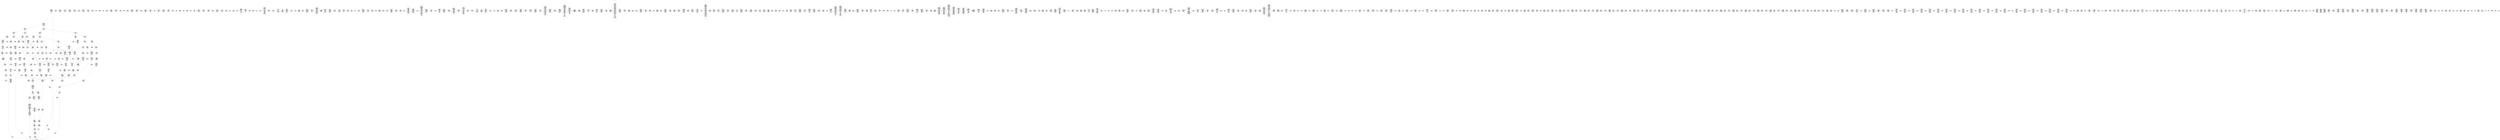 /* Generated by GvGen v.1.0 (https://www.github.com/stricaud/gvgen) */

digraph G {
compound=true;
   node1 [label="[anywhere]"];
   node2 [label="# 0x0
PUSHX Data
PUSHX Data
MSTORE
PUSHX LogicData
CALLDATASIZE
LT
PUSHX Data
JUMPI
"];
   node3 [label="# 0xd
PUSHX Data
CALLDATALOAD
PUSHX BitData
SHR
PUSHX LogicData
GT
PUSHX Data
JUMPI
"];
   node4 [label="# 0x1e
PUSHX LogicData
GT
PUSHX Data
JUMPI
"];
   node5 [label="# 0x29
PUSHX LogicData
EQ
PUSHX Data
JUMPI
"];
   node6 [label="# 0x34
PUSHX LogicData
EQ
PUSHX Data
JUMPI
"];
   node7 [label="# 0x3f
PUSHX LogicData
EQ
PUSHX Data
JUMPI
"];
   node8 [label="# 0x4a
PUSHX LogicData
EQ
PUSHX Data
JUMPI
"];
   node9 [label="# 0x55
PUSHX LogicData
EQ
PUSHX Data
JUMPI
"];
   node10 [label="# 0x60
PUSHX Data
JUMP
"];
   node11 [label="# 0x64
JUMPDEST
PUSHX LogicData
EQ
PUSHX Data
JUMPI
"];
   node12 [label="# 0x70
PUSHX LogicData
EQ
PUSHX Data
JUMPI
"];
   node13 [label="# 0x7b
PUSHX LogicData
EQ
PUSHX Data
JUMPI
"];
   node14 [label="# 0x86
PUSHX LogicData
EQ
PUSHX Data
JUMPI
"];
   node15 [label="# 0x91
PUSHX LogicData
EQ
PUSHX Data
JUMPI
"];
   node16 [label="# 0x9c
PUSHX Data
JUMP
"];
   node17 [label="# 0xa0
JUMPDEST
PUSHX LogicData
GT
PUSHX Data
JUMPI
"];
   node18 [label="# 0xac
PUSHX LogicData
EQ
PUSHX Data
JUMPI
"];
   node19 [label="# 0xb7
PUSHX LogicData
EQ
PUSHX Data
JUMPI
"];
   node20 [label="# 0xc2
PUSHX LogicData
EQ
PUSHX Data
JUMPI
"];
   node21 [label="# 0xcd
PUSHX LogicData
EQ
PUSHX Data
JUMPI
"];
   node22 [label="# 0xd8
PUSHX LogicData
EQ
PUSHX Data
JUMPI
"];
   node23 [label="# 0xe3
PUSHX Data
JUMP
"];
   node24 [label="# 0xe7
JUMPDEST
PUSHX LogicData
EQ
PUSHX Data
JUMPI
"];
   node25 [label="# 0xf3
PUSHX LogicData
EQ
PUSHX Data
JUMPI
"];
   node26 [label="# 0xfe
PUSHX LogicData
EQ
PUSHX Data
JUMPI
"];
   node27 [label="# 0x109
PUSHX LogicData
EQ
PUSHX Data
JUMPI
"];
   node28 [label="# 0x114
PUSHX LogicData
EQ
PUSHX Data
JUMPI
"];
   node29 [label="# 0x11f
JUMPDEST
PUSHX Data
REVERT
"];
   node30 [label="# 0x124
JUMPDEST
CALLVALUE
ISZERO
PUSHX Data
JUMPI
"];
   node31 [label="# 0x12c
PUSHX Data
REVERT
"];
   node32 [label="# 0x130
JUMPDEST
PUSHX Data
PUSHX ArithData
CALLDATASIZE
SUB
ADD
PUSHX Data
PUSHX Data
JUMP
"];
   node33 [label="# 0x146
JUMPDEST
PUSHX Data
JUMP
"];
   node34 [label="# 0x14b
JUMPDEST
PUSHX MemData
MLOAD
PUSHX Data
PUSHX Data
JUMP
"];
   node35 [label="# 0x158
JUMPDEST
PUSHX MemData
MLOAD
SUB
RETURN
"];
   node36 [label="# 0x161
JUMPDEST
CALLVALUE
ISZERO
PUSHX Data
JUMPI
"];
   node37 [label="# 0x169
PUSHX Data
REVERT
"];
   node38 [label="# 0x16d
JUMPDEST
PUSHX Data
PUSHX Data
JUMP
"];
   node39 [label="# 0x176
JUMPDEST
PUSHX MemData
MLOAD
PUSHX Data
PUSHX Data
JUMP
"];
   node40 [label="# 0x183
JUMPDEST
PUSHX MemData
MLOAD
SUB
RETURN
"];
   node41 [label="# 0x18c
JUMPDEST
CALLVALUE
ISZERO
PUSHX Data
JUMPI
"];
   node42 [label="# 0x194
PUSHX Data
REVERT
"];
   node43 [label="# 0x198
JUMPDEST
PUSHX Data
PUSHX ArithData
CALLDATASIZE
SUB
ADD
PUSHX Data
PUSHX Data
JUMP
"];
   node44 [label="# 0x1ae
JUMPDEST
PUSHX Data
JUMP
"];
   node45 [label="# 0x1b3
JUMPDEST
PUSHX MemData
MLOAD
PUSHX Data
PUSHX Data
JUMP
"];
   node46 [label="# 0x1c0
JUMPDEST
PUSHX MemData
MLOAD
SUB
RETURN
"];
   node47 [label="# 0x1c9
JUMPDEST
CALLVALUE
ISZERO
PUSHX Data
JUMPI
"];
   node48 [label="# 0x1d1
PUSHX Data
REVERT
"];
   node49 [label="# 0x1d5
JUMPDEST
PUSHX Data
PUSHX ArithData
CALLDATASIZE
SUB
ADD
PUSHX Data
PUSHX Data
JUMP
"];
   node50 [label="# 0x1eb
JUMPDEST
PUSHX Data
JUMP
"];
   node51 [label="# 0x1f0
JUMPDEST
STOP
"];
   node52 [label="# 0x1f2
JUMPDEST
CALLVALUE
ISZERO
PUSHX Data
JUMPI
"];
   node53 [label="# 0x1fa
PUSHX Data
REVERT
"];
   node54 [label="# 0x1fe
JUMPDEST
PUSHX Data
PUSHX ArithData
CALLDATASIZE
SUB
ADD
PUSHX Data
PUSHX Data
JUMP
"];
   node55 [label="# 0x214
JUMPDEST
PUSHX Data
JUMP
"];
   node56 [label="# 0x219
JUMPDEST
STOP
"];
   node57 [label="# 0x21b
JUMPDEST
CALLVALUE
ISZERO
PUSHX Data
JUMPI
"];
   node58 [label="# 0x223
PUSHX Data
REVERT
"];
   node59 [label="# 0x227
JUMPDEST
PUSHX Data
PUSHX ArithData
CALLDATASIZE
SUB
ADD
PUSHX Data
PUSHX Data
JUMP
"];
   node60 [label="# 0x23d
JUMPDEST
PUSHX Data
JUMP
"];
   node61 [label="# 0x242
JUMPDEST
PUSHX MemData
MLOAD
PUSHX Data
PUSHX Data
JUMP
"];
   node62 [label="# 0x24f
JUMPDEST
PUSHX MemData
MLOAD
SUB
RETURN
"];
   node63 [label="# 0x258
JUMPDEST
CALLVALUE
ISZERO
PUSHX Data
JUMPI
"];
   node64 [label="# 0x260
PUSHX Data
REVERT
"];
   node65 [label="# 0x264
JUMPDEST
PUSHX Data
PUSHX ArithData
CALLDATASIZE
SUB
ADD
PUSHX Data
PUSHX Data
JUMP
"];
   node66 [label="# 0x27a
JUMPDEST
PUSHX Data
JUMP
"];
   node67 [label="# 0x27f
JUMPDEST
STOP
"];
   node68 [label="# 0x281
JUMPDEST
CALLVALUE
ISZERO
PUSHX Data
JUMPI
"];
   node69 [label="# 0x289
PUSHX Data
REVERT
"];
   node70 [label="# 0x28d
JUMPDEST
PUSHX Data
PUSHX ArithData
CALLDATASIZE
SUB
ADD
PUSHX Data
PUSHX Data
JUMP
"];
   node71 [label="# 0x2a3
JUMPDEST
PUSHX Data
JUMP
"];
   node72 [label="# 0x2a8
JUMPDEST
PUSHX MemData
MLOAD
PUSHX Data
PUSHX Data
JUMP
"];
   node73 [label="# 0x2b5
JUMPDEST
PUSHX MemData
MLOAD
SUB
RETURN
"];
   node74 [label="# 0x2be
JUMPDEST
CALLVALUE
ISZERO
PUSHX Data
JUMPI
"];
   node75 [label="# 0x2c6
PUSHX Data
REVERT
"];
   node76 [label="# 0x2ca
JUMPDEST
PUSHX Data
PUSHX ArithData
CALLDATASIZE
SUB
ADD
PUSHX Data
PUSHX Data
JUMP
"];
   node77 [label="# 0x2e0
JUMPDEST
PUSHX Data
JUMP
"];
   node78 [label="# 0x2e5
JUMPDEST
PUSHX MemData
MLOAD
PUSHX Data
PUSHX Data
JUMP
"];
   node79 [label="# 0x2f2
JUMPDEST
PUSHX MemData
MLOAD
SUB
RETURN
"];
   node80 [label="# 0x2fb
JUMPDEST
CALLVALUE
ISZERO
PUSHX Data
JUMPI
"];
   node81 [label="# 0x303
PUSHX Data
REVERT
"];
   node82 [label="# 0x307
JUMPDEST
PUSHX Data
PUSHX Data
JUMP
"];
   node83 [label="# 0x310
JUMPDEST
STOP
"];
   node84 [label="# 0x312
JUMPDEST
CALLVALUE
ISZERO
PUSHX Data
JUMPI
"];
   node85 [label="# 0x31a
PUSHX Data
REVERT
"];
   node86 [label="# 0x31e
JUMPDEST
PUSHX Data
PUSHX Data
JUMP
"];
   node87 [label="# 0x327
JUMPDEST
PUSHX MemData
MLOAD
PUSHX Data
PUSHX Data
JUMP
"];
   node88 [label="# 0x334
JUMPDEST
PUSHX MemData
MLOAD
SUB
RETURN
"];
   node89 [label="# 0x33d
JUMPDEST
CALLVALUE
ISZERO
PUSHX Data
JUMPI
"];
   node90 [label="# 0x345
PUSHX Data
REVERT
"];
   node91 [label="# 0x349
JUMPDEST
PUSHX Data
PUSHX Data
JUMP
"];
   node92 [label="# 0x352
JUMPDEST
PUSHX MemData
MLOAD
PUSHX Data
PUSHX Data
JUMP
"];
   node93 [label="# 0x35f
JUMPDEST
PUSHX MemData
MLOAD
SUB
RETURN
"];
   node94 [label="# 0x368
JUMPDEST
PUSHX Data
PUSHX ArithData
CALLDATASIZE
SUB
ADD
PUSHX Data
PUSHX Data
JUMP
"];
   node95 [label="# 0x37d
JUMPDEST
PUSHX Data
JUMP
"];
   node96 [label="# 0x382
JUMPDEST
STOP
"];
   node97 [label="# 0x384
JUMPDEST
CALLVALUE
ISZERO
PUSHX Data
JUMPI
"];
   node98 [label="# 0x38c
PUSHX Data
REVERT
"];
   node99 [label="# 0x390
JUMPDEST
PUSHX Data
PUSHX ArithData
CALLDATASIZE
SUB
ADD
PUSHX Data
PUSHX Data
JUMP
"];
   node100 [label="# 0x3a6
JUMPDEST
PUSHX Data
JUMP
"];
   node101 [label="# 0x3ab
JUMPDEST
STOP
"];
   node102 [label="# 0x3ad
JUMPDEST
CALLVALUE
ISZERO
PUSHX Data
JUMPI
"];
   node103 [label="# 0x3b5
PUSHX Data
REVERT
"];
   node104 [label="# 0x3b9
JUMPDEST
PUSHX Data
PUSHX ArithData
CALLDATASIZE
SUB
ADD
PUSHX Data
PUSHX Data
JUMP
"];
   node105 [label="# 0x3cf
JUMPDEST
PUSHX Data
JUMP
"];
   node106 [label="# 0x3d4
JUMPDEST
STOP
"];
   node107 [label="# 0x3d6
JUMPDEST
CALLVALUE
ISZERO
PUSHX Data
JUMPI
"];
   node108 [label="# 0x3de
PUSHX Data
REVERT
"];
   node109 [label="# 0x3e2
JUMPDEST
PUSHX Data
PUSHX ArithData
CALLDATASIZE
SUB
ADD
PUSHX Data
PUSHX Data
JUMP
"];
   node110 [label="# 0x3f8
JUMPDEST
PUSHX Data
JUMP
"];
   node111 [label="# 0x3fd
JUMPDEST
PUSHX MemData
MLOAD
PUSHX Data
PUSHX Data
JUMP
"];
   node112 [label="# 0x40a
JUMPDEST
PUSHX MemData
MLOAD
SUB
RETURN
"];
   node113 [label="# 0x413
JUMPDEST
CALLVALUE
ISZERO
PUSHX Data
JUMPI
"];
   node114 [label="# 0x41b
PUSHX Data
REVERT
"];
   node115 [label="# 0x41f
JUMPDEST
PUSHX Data
PUSHX Data
JUMP
"];
   node116 [label="# 0x428
JUMPDEST
PUSHX MemData
MLOAD
PUSHX Data
PUSHX Data
JUMP
"];
   node117 [label="# 0x435
JUMPDEST
PUSHX MemData
MLOAD
SUB
RETURN
"];
   node118 [label="# 0x43e
JUMPDEST
CALLVALUE
ISZERO
PUSHX Data
JUMPI
"];
   node119 [label="# 0x446
PUSHX Data
REVERT
"];
   node120 [label="# 0x44a
JUMPDEST
PUSHX Data
PUSHX ArithData
CALLDATASIZE
SUB
ADD
PUSHX Data
PUSHX Data
JUMP
"];
   node121 [label="# 0x460
JUMPDEST
PUSHX Data
JUMP
"];
   node122 [label="# 0x465
JUMPDEST
PUSHX MemData
MLOAD
PUSHX Data
PUSHX Data
JUMP
"];
   node123 [label="# 0x472
JUMPDEST
PUSHX MemData
MLOAD
SUB
RETURN
"];
   node124 [label="# 0x47b
JUMPDEST
CALLVALUE
ISZERO
PUSHX Data
JUMPI
"];
   node125 [label="# 0x483
PUSHX Data
REVERT
"];
   node126 [label="# 0x487
JUMPDEST
PUSHX Data
PUSHX ArithData
CALLDATASIZE
SUB
ADD
PUSHX Data
PUSHX Data
JUMP
"];
   node127 [label="# 0x49d
JUMPDEST
PUSHX Data
JUMP
"];
   node128 [label="# 0x4a2
JUMPDEST
STOP
"];
   node129 [label="# 0x4a4
JUMPDEST
CALLVALUE
ISZERO
PUSHX Data
JUMPI
"];
   node130 [label="# 0x4ac
PUSHX Data
REVERT
"];
   node131 [label="# 0x4b0
JUMPDEST
PUSHX Data
PUSHX ArithData
CALLDATASIZE
SUB
ADD
PUSHX Data
PUSHX Data
JUMP
"];
   node132 [label="# 0x4c6
JUMPDEST
PUSHX Data
JUMP
"];
   node133 [label="# 0x4cb
JUMPDEST
STOP
"];
   node134 [label="# 0x4cd
JUMPDEST
PUSHX Data
PUSHX BitData
PUSHX BitData
NOT
AND
PUSHX BitData
NOT
AND
EQ
PUSHX Data
JUMPI
"];
   node135 [label="# 0x536
PUSHX BitData
PUSHX BitData
NOT
AND
PUSHX BitData
NOT
AND
EQ
"];
   node136 [label="# 0x598
JUMPDEST
PUSHX Data
JUMPI
"];
   node137 [label="# 0x59e
PUSHX Data
PUSHX Data
JUMP
"];
   node138 [label="# 0x5a7
JUMPDEST
"];
   node139 [label="# 0x5a8
JUMPDEST
JUMP
"];
   node140 [label="# 0x5af
JUMPDEST
PUSHX Data
PUSHX StorData
SLOAD
PUSHX Data
PUSHX Data
JUMP
"];
   node141 [label="# 0x5be
JUMPDEST
PUSHX ArithData
ADD
PUSHX ArithData
DIV
MUL
PUSHX ArithData
ADD
PUSHX MemData
MLOAD
ADD
PUSHX Data
MSTORE
MSTORE
PUSHX ArithData
ADD
SLOAD
PUSHX Data
PUSHX Data
JUMP
"];
   node142 [label="# 0x5ea
JUMPDEST
ISZERO
PUSHX Data
JUMPI
"];
   node143 [label="# 0x5f1
PUSHX LogicData
LT
PUSHX Data
JUMPI
"];
   node144 [label="# 0x5f9
PUSHX ArithData
SLOAD
DIV
MUL
MSTORE
PUSHX ArithData
ADD
PUSHX Data
JUMP
"];
   node145 [label="# 0x60c
JUMPDEST
ADD
PUSHX Data
MSTORE
PUSHX Data
PUSHX Data
SHA3
"];
   node146 [label="# 0x61a
JUMPDEST
SLOAD
MSTORE
PUSHX ArithData
ADD
PUSHX ArithData
ADD
GT
PUSHX Data
JUMPI
"];
   node147 [label="# 0x62e
SUB
PUSHX BitData
AND
ADD
"];
   node148 [label="# 0x637
JUMPDEST
JUMP
"];
   node149 [label="# 0x641
JUMPDEST
PUSHX Data
PUSHX Data
PUSHX Data
JUMP
"];
   node150 [label="# 0x64c
JUMPDEST
PUSHX Data
JUMPI
"];
   node151 [label="# 0x651
PUSHX MemData
MLOAD
PUSHX Data
MSTORE
PUSHX ArithData
ADD
PUSHX Data
PUSHX Data
JUMP
"];
   node152 [label="# 0x682
JUMPDEST
PUSHX MemData
MLOAD
SUB
REVERT
"];
   node153 [label="# 0x68b
JUMPDEST
PUSHX Data
PUSHX ArithData
MSTORE
PUSHX ArithData
ADD
MSTORE
PUSHX ArithData
ADD
PUSHX Data
SHA3
PUSHX ArithData
SLOAD
PUSHX ArithData
EXP
DIV
PUSHX BitData
AND
JUMP
"];
   node154 [label="# 0x6c6
JUMPDEST
PUSHX Data
PUSHX Data
PUSHX Data
JUMP
"];
   node155 [label="# 0x6d1
JUMPDEST
PUSHX BitData
AND
PUSHX BitData
AND
EQ
ISZERO
PUSHX Data
JUMPI
"];
   node156 [label="# 0x708
PUSHX MemData
MLOAD
PUSHX Data
MSTORE
PUSHX ArithData
ADD
PUSHX Data
PUSHX Data
JUMP
"];
   node157 [label="# 0x739
JUMPDEST
PUSHX MemData
MLOAD
SUB
REVERT
"];
   node158 [label="# 0x742
JUMPDEST
PUSHX BitData
AND
PUSHX Data
PUSHX Data
JUMP
"];
   node159 [label="# 0x761
JUMPDEST
PUSHX BitData
AND
EQ
PUSHX Data
JUMPI
"];
   node160 [label="# 0x77e
PUSHX Data
PUSHX Data
PUSHX Data
JUMP
"];
   node161 [label="# 0x78a
JUMPDEST
PUSHX Data
JUMP
"];
   node162 [label="# 0x78f
JUMPDEST
"];
   node163 [label="# 0x790
JUMPDEST
PUSHX Data
JUMPI
"];
   node164 [label="# 0x795
PUSHX MemData
MLOAD
PUSHX Data
MSTORE
PUSHX ArithData
ADD
PUSHX Data
PUSHX Data
JUMP
"];
   node165 [label="# 0x7c6
JUMPDEST
PUSHX MemData
MLOAD
SUB
REVERT
"];
   node166 [label="# 0x7cf
JUMPDEST
PUSHX Data
PUSHX Data
JUMP
"];
   node167 [label="# 0x7d9
JUMPDEST
JUMP
"];
   node168 [label="# 0x7de
JUMPDEST
PUSHX Data
PUSHX Data
PUSHX Data
JUMP
"];
   node169 [label="# 0x7e9
JUMPDEST
PUSHX Data
JUMP
"];
   node170 [label="# 0x7ef
JUMPDEST
PUSHX Data
JUMPI
"];
   node171 [label="# 0x7f4
PUSHX MemData
MLOAD
PUSHX Data
MSTORE
PUSHX ArithData
ADD
PUSHX Data
PUSHX Data
JUMP
"];
   node172 [label="# 0x825
JUMPDEST
PUSHX MemData
MLOAD
SUB
REVERT
"];
   node173 [label="# 0x82e
JUMPDEST
PUSHX Data
PUSHX Data
JUMP
"];
   node174 [label="# 0x839
JUMPDEST
JUMP
"];
   node175 [label="# 0x83e
JUMPDEST
PUSHX Data
PUSHX Data
MSTORE
PUSHX Data
MSTORE
PUSHX Data
PUSHX Data
SHA3
PUSHX ArithData
SLOAD
PUSHX ArithData
EXP
DIV
PUSHX BitData
AND
JUMP
"];
   node176 [label="# 0x85e
JUMPDEST
PUSHX Data
PUSHX MemData
MLOAD
PUSHX ArithData
ADD
PUSHX Data
MSTORE
PUSHX Data
MSTORE
PUSHX Data
JUMP
"];
   node177 [label="# 0x879
JUMPDEST
JUMP
"];
   node178 [label="# 0x87e
JUMPDEST
PUSHX Data
PUSHX Data
PUSHX ArithData
MSTORE
PUSHX ArithData
ADD
MSTORE
PUSHX ArithData
ADD
PUSHX Data
SHA3
PUSHX ArithData
SLOAD
PUSHX ArithData
EXP
DIV
PUSHX BitData
AND
PUSHX BitData
PUSHX BitData
AND
PUSHX BitData
AND
EQ
ISZERO
PUSHX Data
JUMPI
"];
   node179 [label="# 0x8ed
PUSHX MemData
MLOAD
PUSHX Data
MSTORE
PUSHX ArithData
ADD
PUSHX Data
PUSHX Data
JUMP
"];
   node180 [label="# 0x91e
JUMPDEST
PUSHX MemData
MLOAD
SUB
REVERT
"];
   node181 [label="# 0x927
JUMPDEST
JUMP
"];
   node182 [label="# 0x930
JUMPDEST
PUSHX BitData
PUSHX BitData
AND
PUSHX BitData
AND
EQ
ISZERO
PUSHX Data
JUMPI
"];
   node183 [label="# 0x967
PUSHX MemData
MLOAD
PUSHX Data
MSTORE
PUSHX ArithData
ADD
PUSHX Data
PUSHX Data
JUMP
"];
   node184 [label="# 0x998
JUMPDEST
PUSHX MemData
MLOAD
SUB
REVERT
"];
   node185 [label="# 0x9a1
JUMPDEST
PUSHX Data
PUSHX ArithData
PUSHX BitData
AND
PUSHX BitData
AND
MSTORE
PUSHX ArithData
ADD
MSTORE
PUSHX ArithData
ADD
PUSHX Data
SHA3
SLOAD
JUMP
"];
   node186 [label="# 0x9e8
JUMPDEST
PUSHX Data
PUSHX Data
JUMP
"];
   node187 [label="# 0x9f0
JUMPDEST
PUSHX BitData
AND
PUSHX Data
PUSHX Data
JUMP
"];
   node188 [label="# 0xa0e
JUMPDEST
PUSHX BitData
AND
EQ
PUSHX Data
JUMPI
"];
   node189 [label="# 0xa2a
PUSHX MemData
MLOAD
PUSHX Data
MSTORE
PUSHX ArithData
ADD
PUSHX Data
PUSHX Data
JUMP
"];
   node190 [label="# 0xa5b
JUMPDEST
PUSHX MemData
MLOAD
SUB
REVERT
"];
   node191 [label="# 0xa64
JUMPDEST
PUSHX Data
PUSHX Data
PUSHX Data
JUMP
"];
   node192 [label="# 0xa6e
JUMPDEST
JUMP
"];
   node193 [label="# 0xa70
JUMPDEST
PUSHX Data
PUSHX StorData
PUSHX ArithData
SLOAD
PUSHX ArithData
EXP
DIV
PUSHX BitData
AND
JUMP
"];
   node194 [label="# 0xa9a
JUMPDEST
PUSHX Data
PUSHX StorData
SLOAD
PUSHX Data
PUSHX Data
JUMP
"];
   node195 [label="# 0xaa9
JUMPDEST
PUSHX ArithData
ADD
PUSHX ArithData
DIV
MUL
PUSHX ArithData
ADD
PUSHX MemData
MLOAD
ADD
PUSHX Data
MSTORE
MSTORE
PUSHX ArithData
ADD
SLOAD
PUSHX Data
PUSHX Data
JUMP
"];
   node196 [label="# 0xad5
JUMPDEST
ISZERO
PUSHX Data
JUMPI
"];
   node197 [label="# 0xadc
PUSHX LogicData
LT
PUSHX Data
JUMPI
"];
   node198 [label="# 0xae4
PUSHX ArithData
SLOAD
DIV
MUL
MSTORE
PUSHX ArithData
ADD
PUSHX Data
JUMP
"];
   node199 [label="# 0xaf7
JUMPDEST
ADD
PUSHX Data
MSTORE
PUSHX Data
PUSHX Data
SHA3
"];
   node200 [label="# 0xb05
JUMPDEST
SLOAD
MSTORE
PUSHX ArithData
ADD
PUSHX ArithData
ADD
GT
PUSHX Data
JUMPI
"];
   node201 [label="# 0xb19
SUB
PUSHX BitData
AND
ADD
"];
   node202 [label="# 0xb22
JUMPDEST
JUMP
"];
   node203 [label="# 0xb2c
JUMPDEST
PUSHX Data
PUSHX Data
JUMP
"];
   node204 [label="# 0xb37
JUMPDEST
PUSHX Data
JUMPI
"];
   node205 [label="# 0xb3c
PUSHX MemData
MLOAD
PUSHX Data
MSTORE
PUSHX ArithData
ADD
PUSHX Data
PUSHX Data
JUMP
"];
   node206 [label="# 0xb6d
JUMPDEST
PUSHX MemData
MLOAD
SUB
REVERT
"];
   node207 [label="# 0xb76
JUMPDEST
PUSHX LogicData
CALLVALUE
EQ
PUSHX Data
JUMPI
"];
   node208 [label="# 0xb85
PUSHX MemData
MLOAD
PUSHX Data
MSTORE
PUSHX ArithData
ADD
PUSHX Data
PUSHX Data
JUMP
"];
   node209 [label="# 0xbb6
JUMPDEST
PUSHX MemData
MLOAD
SUB
REVERT
"];
   node210 [label="# 0xbbf
JUMPDEST
PUSHX LogicData
PUSHX StorData
SLOAD
LT
PUSHX Data
JUMPI
"];
   node211 [label="# 0xbcb
PUSHX MemData
MLOAD
PUSHX Data
MSTORE
PUSHX ArithData
ADD
PUSHX Data
PUSHX Data
JUMP
"];
   node212 [label="# 0xbfc
JUMPDEST
PUSHX MemData
MLOAD
SUB
REVERT
"];
   node213 [label="# 0xc05
JUMPDEST
PUSHX Data
PUSHX ArithData
CALLER
PUSHX BitData
AND
PUSHX BitData
AND
MSTORE
PUSHX ArithData
ADD
MSTORE
PUSHX ArithData
ADD
PUSHX Data
SHA3
PUSHX ArithData
SLOAD
PUSHX ArithData
EXP
DIV
PUSHX BitData
AND
ISZERO
PUSHX Data
JUMPI
"];
   node214 [label="# 0xc58
PUSHX MemData
MLOAD
PUSHX Data
MSTORE
PUSHX ArithData
ADD
PUSHX Data
PUSHX Data
JUMP
"];
   node215 [label="# 0xc89
JUMPDEST
PUSHX MemData
MLOAD
SUB
REVERT
"];
   node216 [label="# 0xc92
JUMPDEST
PUSHX Data
PUSHX StorData
SLOAD
PUSHX Data
PUSHX StorData
SLOAD
PUSHX Data
PUSHX Data
JUMP
"];
   node217 [label="# 0xca8
JUMPDEST
PUSHX Data
SSTORE
PUSHX LogicData
PUSHX Data
PUSHX ArithData
CALLER
PUSHX BitData
AND
PUSHX BitData
AND
MSTORE
PUSHX ArithData
ADD
MSTORE
PUSHX ArithData
ADD
PUSHX Data
SHA3
PUSHX ArithData
PUSHX ArithData
EXP
SLOAD
PUSHX ArithData
MUL
NOT
AND
ISZERO
ISZERO
MUL
OR
SSTORE
PUSHX Data
PUSHX Data
JUMP
"];
   node218 [label="# 0xd0e
JUMPDEST
PUSHX BitData
AND
PUSHX ArithData
CALLVALUE
ISZERO
MUL
PUSHX MemData
MLOAD
PUSHX Data
PUSHX MemData
MLOAD
SUB
CALL
ISZERO
ISZERO
PUSHX Data
JUMPI
"];
   node219 [label="# 0xd4a
RETURNDATASIZE
PUSHX Data
RETURNDATACOPY
RETURNDATASIZE
PUSHX Data
REVERT
"];
   node220 [label="# 0xd53
JUMPDEST
PUSHX Data
CALLER
PUSHX Data
JUMP
"];
   node221 [label="# 0xd5e
JUMPDEST
CALLER
PUSHX BitData
AND
PUSHX Data
PUSHX MemData
MLOAD
PUSHX Data
PUSHX Data
JUMP
"];
   node222 [label="# 0xda4
JUMPDEST
PUSHX MemData
MLOAD
SUB
LOGX
JUMP
"];
   node223 [label="# 0xdb2
JUMPDEST
PUSHX Data
PUSHX Data
JUMP
"];
   node224 [label="# 0xdba
JUMPDEST
PUSHX BitData
AND
PUSHX BitData
AND
EQ
ISZERO
PUSHX Data
JUMPI
"];
   node225 [label="# 0xdee
PUSHX MemData
MLOAD
PUSHX Data
MSTORE
PUSHX ArithData
ADD
PUSHX Data
PUSHX Data
JUMP
"];
   node226 [label="# 0xe1f
JUMPDEST
PUSHX MemData
MLOAD
SUB
REVERT
"];
   node227 [label="# 0xe28
JUMPDEST
PUSHX Data
PUSHX Data
PUSHX Data
PUSHX Data
JUMP
"];
   node228 [label="# 0xe35
JUMPDEST
PUSHX BitData
AND
PUSHX BitData
AND
MSTORE
PUSHX ArithData
ADD
MSTORE
PUSHX ArithData
ADD
PUSHX Data
SHA3
PUSHX ArithData
PUSHX BitData
AND
PUSHX BitData
AND
MSTORE
PUSHX ArithData
ADD
MSTORE
PUSHX ArithData
ADD
PUSHX Data
SHA3
PUSHX ArithData
PUSHX ArithData
EXP
SLOAD
PUSHX ArithData
MUL
NOT
AND
ISZERO
ISZERO
MUL
OR
SSTORE
PUSHX BitData
AND
PUSHX Data
PUSHX Data
JUMP
"];
   node229 [label="# 0xee2
JUMPDEST
PUSHX BitData
AND
PUSHX Data
PUSHX MemData
MLOAD
PUSHX Data
PUSHX Data
JUMP
"];
   node230 [label="# 0xf27
JUMPDEST
PUSHX MemData
MLOAD
SUB
LOGX
JUMP
"];
   node231 [label="# 0xf33
JUMPDEST
PUSHX Data
PUSHX Data
PUSHX Data
JUMP
"];
   node232 [label="# 0xf3e
JUMPDEST
PUSHX Data
JUMP
"];
   node233 [label="# 0xf44
JUMPDEST
PUSHX Data
JUMPI
"];
   node234 [label="# 0xf49
PUSHX MemData
MLOAD
PUSHX Data
MSTORE
PUSHX ArithData
ADD
PUSHX Data
PUSHX Data
JUMP
"];
   node235 [label="# 0xf7a
JUMPDEST
PUSHX MemData
MLOAD
SUB
REVERT
"];
   node236 [label="# 0xf83
JUMPDEST
PUSHX Data
PUSHX Data
JUMP
"];
   node237 [label="# 0xf8f
JUMPDEST
JUMP
"];
   node238 [label="# 0xf95
JUMPDEST
PUSHX Data
PUSHX Data
PUSHX Data
JUMP
"];
   node239 [label="# 0xfa0
JUMPDEST
PUSHX Data
JUMPI
"];
   node240 [label="# 0xfa5
PUSHX MemData
MLOAD
PUSHX Data
MSTORE
PUSHX ArithData
ADD
PUSHX Data
PUSHX Data
JUMP
"];
   node241 [label="# 0xfd6
JUMPDEST
PUSHX MemData
MLOAD
SUB
REVERT
"];
   node242 [label="# 0xfdf
JUMPDEST
PUSHX Data
PUSHX Data
PUSHX Data
JUMP
"];
   node243 [label="# 0xfe9
JUMPDEST
PUSHX LogicData
MLOAD
GT
PUSHX Data
JUMPI
"];
   node244 [label="# 0xff5
PUSHX MemData
MLOAD
PUSHX ArithData
ADD
PUSHX Data
MSTORE
PUSHX Data
MSTORE
PUSHX Data
JUMP
"];
   node245 [label="# 0x1009
JUMPDEST
PUSHX Data
PUSHX Data
JUMP
"];
   node246 [label="# 0x1013
JUMPDEST
PUSHX MemData
MLOAD
PUSHX ArithData
ADD
PUSHX Data
PUSHX Data
JUMP
"];
   node247 [label="# 0x1024
JUMPDEST
PUSHX MemData
MLOAD
PUSHX ArithData
SUB
SUB
MSTORE
PUSHX Data
MSTORE
"];
   node248 [label="# 0x1034
JUMPDEST
JUMP
"];
   node249 [label="# 0x103c
JUMPDEST
PUSHX StorData
SLOAD
JUMP
"];
   node250 [label="# 0x1042
JUMPDEST
PUSHX Data
PUSHX Data
PUSHX ArithData
PUSHX BitData
AND
PUSHX BitData
AND
MSTORE
PUSHX ArithData
ADD
MSTORE
PUSHX ArithData
ADD
PUSHX Data
SHA3
PUSHX ArithData
PUSHX BitData
AND
PUSHX BitData
AND
MSTORE
PUSHX ArithData
ADD
MSTORE
PUSHX ArithData
ADD
PUSHX Data
SHA3
PUSHX ArithData
SLOAD
PUSHX ArithData
EXP
DIV
PUSHX BitData
AND
JUMP
"];
   node251 [label="# 0x10d6
JUMPDEST
PUSHX Data
PUSHX Data
JUMP
"];
   node252 [label="# 0x10de
JUMPDEST
PUSHX BitData
AND
PUSHX Data
PUSHX Data
JUMP
"];
   node253 [label="# 0x10fc
JUMPDEST
PUSHX BitData
AND
EQ
PUSHX Data
JUMPI
"];
   node254 [label="# 0x1118
PUSHX MemData
MLOAD
PUSHX Data
MSTORE
PUSHX ArithData
ADD
PUSHX Data
PUSHX Data
JUMP
"];
   node255 [label="# 0x1149
JUMPDEST
PUSHX MemData
MLOAD
SUB
REVERT
"];
   node256 [label="# 0x1152
JUMPDEST
PUSHX Data
PUSHX StorData
SLOAD
PUSHX Data
PUSHX Data
JUMP
"];
   node257 [label="# 0x1163
JUMPDEST
GT
ISZERO
PUSHX Data
JUMPI
"];
   node258 [label="# 0x116a
PUSHX MemData
MLOAD
PUSHX Data
MSTORE
PUSHX ArithData
ADD
PUSHX Data
PUSHX Data
JUMP
"];
   node259 [label="# 0x119b
JUMPDEST
PUSHX MemData
MLOAD
SUB
REVERT
"];
   node260 [label="# 0x11a4
JUMPDEST
PUSHX Data
PUSHX StorData
SLOAD
PUSHX Data
PUSHX Data
JUMP
"];
   node261 [label="# 0x11b4
JUMPDEST
PUSHX Data
PUSHX StorData
SLOAD
"];
   node262 [label="# 0x11be
JUMPDEST
LT
ISZERO
PUSHX Data
JUMPI
"];
   node263 [label="# 0x11c7
PUSHX Data
PUSHX StorData
SLOAD
PUSHX Data
PUSHX Data
JUMP
"];
   node264 [label="# 0x11d5
JUMPDEST
PUSHX Data
SSTORE
PUSHX Data
PUSHX Data
PUSHX Data
JUMP
"];
   node265 [label="# 0x11e6
JUMPDEST
PUSHX Data
JUMP
"];
   node266 [label="# 0x11ec
JUMPDEST
PUSHX Data
PUSHX Data
JUMP
"];
   node267 [label="# 0x11f7
JUMPDEST
PUSHX Data
JUMP
"];
   node268 [label="# 0x11ff
JUMPDEST
JUMP
"];
   node269 [label="# 0x1204
JUMPDEST
PUSHX Data
PUSHX Data
JUMP
"];
   node270 [label="# 0x120c
JUMPDEST
PUSHX BitData
AND
PUSHX Data
PUSHX Data
JUMP
"];
   node271 [label="# 0x122a
JUMPDEST
PUSHX BitData
AND
EQ
PUSHX Data
JUMPI
"];
   node272 [label="# 0x1246
PUSHX MemData
MLOAD
PUSHX Data
MSTORE
PUSHX ArithData
ADD
PUSHX Data
PUSHX Data
JUMP
"];
   node273 [label="# 0x1277
JUMPDEST
PUSHX MemData
MLOAD
SUB
REVERT
"];
   node274 [label="# 0x1280
JUMPDEST
PUSHX BitData
PUSHX BitData
AND
PUSHX BitData
AND
EQ
ISZERO
PUSHX Data
JUMPI
"];
   node275 [label="# 0x12b6
PUSHX MemData
MLOAD
PUSHX Data
MSTORE
PUSHX ArithData
ADD
PUSHX Data
PUSHX Data
JUMP
"];
   node276 [label="# 0x12e7
JUMPDEST
PUSHX MemData
MLOAD
SUB
REVERT
"];
   node277 [label="# 0x12f0
JUMPDEST
PUSHX Data
PUSHX Data
JUMP
"];
   node278 [label="# 0x12f9
JUMPDEST
JUMP
"];
   node279 [label="# 0x12fc
JUMPDEST
PUSHX Data
PUSHX BitData
PUSHX BitData
NOT
AND
PUSHX BitData
NOT
AND
EQ
JUMP
"];
   node280 [label="# 0x1366
JUMPDEST
PUSHX BitData
PUSHX BitData
AND
PUSHX Data
PUSHX ArithData
MSTORE
PUSHX ArithData
ADD
MSTORE
PUSHX ArithData
ADD
PUSHX Data
SHA3
PUSHX ArithData
SLOAD
PUSHX ArithData
EXP
DIV
PUSHX BitData
AND
PUSHX BitData
AND
EQ
ISZERO
JUMP
"];
   node281 [label="# 0x13d2
JUMPDEST
PUSHX Data
CALLER
JUMP
"];
   node282 [label="# 0x13da
JUMPDEST
PUSHX Data
PUSHX ArithData
MSTORE
PUSHX ArithData
ADD
MSTORE
PUSHX ArithData
ADD
PUSHX Data
SHA3
PUSHX ArithData
PUSHX ArithData
EXP
SLOAD
PUSHX ArithData
MUL
NOT
AND
PUSHX BitData
AND
MUL
OR
SSTORE
PUSHX BitData
AND
PUSHX Data
PUSHX Data
JUMP
"];
   node283 [label="# 0x144d
JUMPDEST
PUSHX BitData
AND
PUSHX Data
PUSHX MemData
MLOAD
PUSHX MemData
MLOAD
SUB
LOGX
JUMP
"];
   node284 [label="# 0x1493
JUMPDEST
PUSHX Data
PUSHX Data
PUSHX Data
JUMP
"];
   node285 [label="# 0x149e
JUMPDEST
PUSHX Data
JUMPI
"];
   node286 [label="# 0x14a3
PUSHX MemData
MLOAD
PUSHX Data
MSTORE
PUSHX ArithData
ADD
PUSHX Data
PUSHX Data
JUMP
"];
   node287 [label="# 0x14d4
JUMPDEST
PUSHX MemData
MLOAD
SUB
REVERT
"];
   node288 [label="# 0x14dd
JUMPDEST
PUSHX Data
PUSHX Data
PUSHX Data
JUMP
"];
   node289 [label="# 0x14e8
JUMPDEST
PUSHX BitData
AND
PUSHX BitData
AND
EQ
PUSHX Data
JUMPI
"];
   node290 [label="# 0x151f
PUSHX BitData
AND
PUSHX Data
PUSHX Data
JUMP
"];
   node291 [label="# 0x153f
JUMPDEST
PUSHX BitData
AND
EQ
"];
   node292 [label="# 0x1557
JUMPDEST
PUSHX Data
JUMPI
"];
   node293 [label="# 0x155d
PUSHX Data
PUSHX Data
JUMP
"];
   node294 [label="# 0x1567
JUMPDEST
"];
   node295 [label="# 0x1568
JUMPDEST
JUMP
"];
   node296 [label="# 0x1571
JUMPDEST
PUSHX BitData
AND
PUSHX Data
PUSHX Data
JUMP
"];
   node297 [label="# 0x1591
JUMPDEST
PUSHX BitData
AND
EQ
PUSHX Data
JUMPI
"];
   node298 [label="# 0x15ad
PUSHX MemData
MLOAD
PUSHX Data
MSTORE
PUSHX ArithData
ADD
PUSHX Data
PUSHX Data
JUMP
"];
   node299 [label="# 0x15de
JUMPDEST
PUSHX MemData
MLOAD
SUB
REVERT
"];
   node300 [label="# 0x15e7
JUMPDEST
PUSHX BitData
PUSHX BitData
AND
PUSHX BitData
AND
EQ
ISZERO
PUSHX Data
JUMPI
"];
   node301 [label="# 0x161d
PUSHX MemData
MLOAD
PUSHX Data
MSTORE
PUSHX ArithData
ADD
PUSHX Data
PUSHX Data
JUMP
"];
   node302 [label="# 0x164e
JUMPDEST
PUSHX MemData
MLOAD
SUB
REVERT
"];
   node303 [label="# 0x1657
JUMPDEST
PUSHX Data
PUSHX Data
JUMP
"];
   node304 [label="# 0x1662
JUMPDEST
PUSHX Data
PUSHX Data
PUSHX Data
JUMP
"];
   node305 [label="# 0x166d
JUMPDEST
PUSHX Data
PUSHX Data
PUSHX ArithData
PUSHX BitData
AND
PUSHX BitData
AND
MSTORE
PUSHX ArithData
ADD
MSTORE
PUSHX ArithData
ADD
PUSHX Data
SHA3
PUSHX Data
SLOAD
PUSHX Data
PUSHX Data
JUMP
"];
   node306 [label="# 0x16bd
JUMPDEST
SSTORE
PUSHX Data
PUSHX Data
PUSHX ArithData
PUSHX BitData
AND
PUSHX BitData
AND
MSTORE
PUSHX ArithData
ADD
MSTORE
PUSHX ArithData
ADD
PUSHX Data
SHA3
PUSHX Data
SLOAD
PUSHX Data
PUSHX Data
JUMP
"];
   node307 [label="# 0x1714
JUMPDEST
SSTORE
PUSHX Data
PUSHX ArithData
MSTORE
PUSHX ArithData
ADD
MSTORE
PUSHX ArithData
ADD
PUSHX Data
SHA3
PUSHX ArithData
PUSHX ArithData
EXP
SLOAD
PUSHX ArithData
MUL
NOT
AND
PUSHX BitData
AND
MUL
OR
SSTORE
PUSHX BitData
AND
PUSHX BitData
AND
PUSHX Data
PUSHX MemData
MLOAD
PUSHX MemData
MLOAD
SUB
LOGX
JUMP
"];
   node308 [label="# 0x17cd
JUMPDEST
PUSHX Data
PUSHX StorData
PUSHX ArithData
SLOAD
PUSHX ArithData
EXP
DIV
PUSHX BitData
AND
PUSHX StorData
PUSHX ArithData
PUSHX ArithData
EXP
SLOAD
PUSHX ArithData
MUL
NOT
AND
PUSHX BitData
AND
MUL
OR
SSTORE
PUSHX BitData
AND
PUSHX BitData
AND
PUSHX Data
PUSHX MemData
MLOAD
PUSHX MemData
MLOAD
SUB
LOGX
JUMP
"];
   node309 [label="# 0x1893
JUMPDEST
PUSHX Data
PUSHX MemData
MLOAD
PUSHX ArithData
ADD
PUSHX Data
MSTORE
PUSHX Data
MSTORE
PUSHX ArithData
ADD
PUSHX Data
MSTORE
PUSHX Data
CALLER
PUSHX MemData
MLOAD
PUSHX ArithData
ADD
PUSHX Data
PUSHX Data
JUMP
"];
   node310 [label="# 0x18e3
JUMPDEST
PUSHX MemData
MLOAD
PUSHX ArithData
SUB
SUB
MSTORE
PUSHX Data
MSTORE
MLOAD
PUSHX ArithData
ADD
SHA3
PUSHX Data
PUSHX Data
JUMP
"];
   node311 [label="# 0x1903
JUMPDEST
PUSHX BitData
AND
PUSHX Data
PUSHX MemData
MLOAD
PUSHX Data
MSTORE
PUSHX ArithData
ADD
PUSHX Data
MSTORE
PUSHX MemData
MLOAD
PUSHX Data
PUSHX Data
JUMP
"];
   node312 [label="# 0x193c
JUMPDEST
PUSHX Data
PUSHX MemData
MLOAD
PUSHX ArithData
SUB
SUB
GAS
STATICCALL
ISZERO
ISZERO
PUSHX Data
JUMPI
"];
   node313 [label="# 0x1955
RETURNDATASIZE
PUSHX Data
RETURNDATACOPY
RETURNDATASIZE
PUSHX Data
REVERT
"];
   node314 [label="# 0x195e
JUMPDEST
PUSHX ArithData
PUSHX MemData
MLOAD
SUB
MLOAD
PUSHX BitData
AND
EQ
JUMP
"];
   node315 [label="# 0x198a
JUMPDEST
PUSHX Data
PUSHX MemData
MLOAD
PUSHX ArithData
ADD
PUSHX Data
MSTORE
PUSHX Data
MSTORE
PUSHX Data
JUMP
"];
   node316 [label="# 0x19a4
JUMPDEST
JUMP
"];
   node317 [label="# 0x19a8
JUMPDEST
PUSHX Data
PUSHX Data
JUMP
"];
   node318 [label="# 0x19b3
JUMPDEST
PUSHX Data
PUSHX Data
JUMP
"];
   node319 [label="# 0x19bf
JUMPDEST
PUSHX Data
JUMPI
"];
   node320 [label="# 0x19c4
PUSHX MemData
MLOAD
PUSHX Data
MSTORE
PUSHX ArithData
ADD
PUSHX Data
PUSHX Data
JUMP
"];
   node321 [label="# 0x19f5
JUMPDEST
PUSHX MemData
MLOAD
SUB
REVERT
"];
   node322 [label="# 0x19fe
JUMPDEST
JUMP
"];
   node323 [label="# 0x1a04
JUMPDEST
PUSHX Data
PUSHX MemData
MLOAD
PUSHX ArithData
ADD
PUSHX Data
MSTORE
PUSHX Data
MSTORE
PUSHX ArithData
ADD
PUSHX Data
PUSHX Data
CODECOPY
JUMP
"];
   node324 [label="# 0x1a24
JUMPDEST
PUSHX Data
PUSHX LogicData
EQ
ISZERO
PUSHX Data
JUMPI
"];
   node325 [label="# 0x1a30
PUSHX MemData
MLOAD
PUSHX ArithData
ADD
PUSHX Data
MSTORE
PUSHX Data
MSTORE
PUSHX ArithData
ADD
PUSHX Data
MSTORE
PUSHX Data
JUMP
"];
   node326 [label="# 0x1a6c
JUMPDEST
PUSHX Data
PUSHX Data
"];
   node327 [label="# 0x1a74
JUMPDEST
PUSHX LogicData
EQ
PUSHX Data
JUMPI
"];
   node328 [label="# 0x1a7d
PUSHX Data
PUSHX Data
JUMP
"];
   node329 [label="# 0x1a87
JUMPDEST
PUSHX Data
PUSHX Data
PUSHX Data
JUMP
"];
   node330 [label="# 0x1a97
JUMPDEST
PUSHX Data
JUMP
"];
   node331 [label="# 0x1a9e
JUMPDEST
PUSHX Data
PUSHX LogicData
GT
ISZERO
PUSHX Data
JUMPI
"];
   node332 [label="# 0x1ab2
PUSHX Data
PUSHX Data
MSTORE
PUSHX Data
PUSHX Data
MSTORE
PUSHX Data
PUSHX Data
REVERT
"];
   node333 [label="# 0x1ae0
JUMPDEST
PUSHX MemData
MLOAD
MSTORE
PUSHX ArithData
ADD
PUSHX BitData
NOT
AND
PUSHX ArithData
ADD
ADD
PUSHX Data
MSTORE
ISZERO
PUSHX Data
JUMPI
"];
   node334 [label="# 0x1afe
PUSHX ArithData
ADD
PUSHX ArithData
MUL
CALLDATASIZE
CALLDATACOPY
ADD
"];
   node335 [label="# 0x1b12
JUMPDEST
"];
   node336 [label="# 0x1b16
JUMPDEST
PUSHX LogicData
EQ
PUSHX Data
JUMPI
"];
   node337 [label="# 0x1b1f
PUSHX Data
PUSHX Data
PUSHX Data
JUMP
"];
   node338 [label="# 0x1b2b
JUMPDEST
PUSHX Data
PUSHX Data
PUSHX Data
JUMP
"];
   node339 [label="# 0x1b3a
JUMPDEST
PUSHX Data
PUSHX Data
PUSHX Data
JUMP
"];
   node340 [label="# 0x1b46
JUMPDEST
PUSHX BitData
SHL
MLOAD
LT
PUSHX Data
JUMPI
"];
   node341 [label="# 0x1b54
PUSHX Data
PUSHX Data
MSTORE
PUSHX Data
PUSHX Data
MSTORE
PUSHX Data
PUSHX Data
REVERT
"];
   node342 [label="# 0x1b82
JUMPDEST
PUSHX ArithData
ADD
ADD
PUSHX BitData
NOT
AND
PUSHX BitData
BYTE
MSTORE8
PUSHX Data
PUSHX Data
PUSHX Data
JUMP
"];
   node343 [label="# 0x1bbe
JUMPDEST
PUSHX Data
JUMP
"];
   node344 [label="# 0x1bc5
JUMPDEST
"];
   node345 [label="# 0x1bcc
JUMPDEST
JUMP
"];
   node346 [label="# 0x1bd1
JUMPDEST
JUMP
"];
   node347 [label="# 0x1bd6
JUMPDEST
PUSHX Data
PUSHX Data
JUMP
"];
   node348 [label="# 0x1be0
JUMPDEST
PUSHX Data
PUSHX Data
PUSHX Data
JUMP
"];
   node349 [label="# 0x1bed
JUMPDEST
PUSHX Data
JUMPI
"];
   node350 [label="# 0x1bf2
PUSHX MemData
MLOAD
PUSHX Data
MSTORE
PUSHX ArithData
ADD
PUSHX Data
PUSHX Data
JUMP
"];
   node351 [label="# 0x1c23
JUMPDEST
PUSHX MemData
MLOAD
SUB
REVERT
"];
   node352 [label="# 0x1c2c
JUMPDEST
JUMP
"];
   node353 [label="# 0x1c31
JUMPDEST
PUSHX Data
PUSHX Data
PUSHX BitData
AND
PUSHX Data
JUMP
"];
   node354 [label="# 0x1c52
JUMPDEST
ISZERO
PUSHX Data
JUMPI
"];
   node355 [label="# 0x1c58
PUSHX BitData
AND
PUSHX Data
PUSHX Data
PUSHX Data
JUMP
"];
   node356 [label="# 0x1c7b
JUMPDEST
PUSHX MemData
MLOAD
PUSHX BitData
AND
PUSHX BitData
SHL
MSTORE
PUSHX ArithData
ADD
PUSHX Data
PUSHX Data
JUMP
"];
   node357 [label="# 0x1c9d
JUMPDEST
PUSHX Data
PUSHX MemData
MLOAD
SUB
PUSHX Data
EXTCODESIZE
ISZERO
ISZERO
PUSHX Data
JUMPI
"];
   node358 [label="# 0x1cb3
PUSHX Data
REVERT
"];
   node359 [label="# 0x1cb7
JUMPDEST
GAS
CALL
ISZERO
PUSHX Data
JUMPI
"];
   node360 [label="# 0x1cc5
PUSHX MemData
MLOAD
RETURNDATASIZE
PUSHX BitData
NOT
PUSHX ArithData
ADD
AND
ADD
PUSHX Data
MSTORE
ADD
PUSHX Data
PUSHX Data
JUMP
"];
   node361 [label="# 0x1ce5
JUMPDEST
PUSHX Data
"];
   node362 [label="# 0x1ce8
JUMPDEST
PUSHX Data
JUMPI
"];
   node363 [label="# 0x1ced
RETURNDATASIZE
PUSHX LogicData
EQ
PUSHX Data
JUMPI
"];
   node364 [label="# 0x1cf7
PUSHX MemData
MLOAD
PUSHX BitData
NOT
PUSHX ArithData
RETURNDATASIZE
ADD
AND
ADD
PUSHX Data
MSTORE
RETURNDATASIZE
MSTORE
RETURNDATASIZE
PUSHX Data
PUSHX ArithData
ADD
RETURNDATACOPY
PUSHX Data
JUMP
"];
   node365 [label="# 0x1d18
JUMPDEST
PUSHX Data
"];
   node366 [label="# 0x1d1d
JUMPDEST
PUSHX LogicData
MLOAD
EQ
ISZERO
PUSHX Data
JUMPI
"];
   node367 [label="# 0x1d29
PUSHX MemData
MLOAD
PUSHX Data
MSTORE
PUSHX ArithData
ADD
PUSHX Data
PUSHX Data
JUMP
"];
   node368 [label="# 0x1d5a
JUMPDEST
PUSHX MemData
MLOAD
SUB
REVERT
"];
   node369 [label="# 0x1d63
JUMPDEST
MLOAD
PUSHX ArithData
ADD
REVERT
"];
   node370 [label="# 0x1d6b
JUMPDEST
PUSHX BitData
PUSHX BitData
SHL
PUSHX BitData
NOT
AND
PUSHX BitData
NOT
AND
EQ
PUSHX Data
JUMP
"];
   node371 [label="# 0x1dbb
JUMPDEST
PUSHX Data
"];
   node372 [label="# 0x1dc0
JUMPDEST
JUMP
"];
   node373 [label="# 0x1dc8
JUMPDEST
PUSHX BitData
PUSHX BitData
AND
PUSHX BitData
AND
EQ
ISZERO
PUSHX Data
JUMPI
"];
   node374 [label="# 0x1dfe
PUSHX MemData
MLOAD
PUSHX Data
MSTORE
PUSHX ArithData
ADD
PUSHX Data
PUSHX Data
JUMP
"];
   node375 [label="# 0x1e2f
JUMPDEST
PUSHX MemData
MLOAD
SUB
REVERT
"];
   node376 [label="# 0x1e38
JUMPDEST
PUSHX Data
PUSHX Data
JUMP
"];
   node377 [label="# 0x1e41
JUMPDEST
ISZERO
PUSHX Data
JUMPI
"];
   node378 [label="# 0x1e47
PUSHX MemData
MLOAD
PUSHX Data
MSTORE
PUSHX ArithData
ADD
PUSHX Data
PUSHX Data
JUMP
"];
   node379 [label="# 0x1e78
JUMPDEST
PUSHX MemData
MLOAD
SUB
REVERT
"];
   node380 [label="# 0x1e81
JUMPDEST
PUSHX Data
PUSHX Data
PUSHX Data
JUMP
"];
   node381 [label="# 0x1e8d
JUMPDEST
PUSHX Data
PUSHX Data
PUSHX ArithData
PUSHX BitData
AND
PUSHX BitData
AND
MSTORE
PUSHX ArithData
ADD
MSTORE
PUSHX ArithData
ADD
PUSHX Data
SHA3
PUSHX Data
SLOAD
PUSHX Data
PUSHX Data
JUMP
"];
   node382 [label="# 0x1edd
JUMPDEST
SSTORE
PUSHX Data
PUSHX ArithData
MSTORE
PUSHX ArithData
ADD
MSTORE
PUSHX ArithData
ADD
PUSHX Data
SHA3
PUSHX ArithData
PUSHX ArithData
EXP
SLOAD
PUSHX ArithData
MUL
NOT
AND
PUSHX BitData
AND
MUL
OR
SSTORE
PUSHX BitData
AND
PUSHX BitData
PUSHX BitData
AND
PUSHX Data
PUSHX MemData
MLOAD
PUSHX MemData
MLOAD
SUB
LOGX
JUMP
"];
   node383 [label="# 0x1f96
JUMPDEST
PUSHX Data
EXTCODESIZE
PUSHX LogicData
GT
JUMP
"];
   node384 [label="# 0x1fa9
JUMPDEST
PUSHX Data
PUSHX Data
PUSHX Data
PUSHX Data
JUMP
"];
   node385 [label="# 0x1fb7
JUMPDEST
PUSHX Data
JUMP
"];
   node386 [label="# 0x1fbc
JUMPDEST
MSTORE
PUSHX ArithData
ADD
ADD
GT
ISZERO
PUSHX Data
JUMPI
"];
   node387 [label="# 0x1fd0
PUSHX Data
REVERT
"];
   node388 [label="# 0x1fd4
JUMPDEST
PUSHX Data
PUSHX Data
JUMP
"];
   node389 [label="# 0x1fdf
JUMPDEST
JUMP
"];
   node390 [label="# 0x1fe7
JUMPDEST
PUSHX Data
CALLDATALOAD
PUSHX Data
PUSHX Data
JUMP
"];
   node391 [label="# 0x1ff6
JUMPDEST
JUMP
"];
   node392 [label="# 0x1ffc
JUMPDEST
PUSHX Data
CALLDATALOAD
PUSHX Data
PUSHX Data
JUMP
"];
   node393 [label="# 0x200b
JUMPDEST
JUMP
"];
   node394 [label="# 0x2011
JUMPDEST
PUSHX Data
CALLDATALOAD
PUSHX Data
PUSHX Data
JUMP
"];
   node395 [label="# 0x2020
JUMPDEST
JUMP
"];
   node396 [label="# 0x2026
JUMPDEST
PUSHX Data
CALLDATALOAD
PUSHX Data
PUSHX Data
JUMP
"];
   node397 [label="# 0x2035
JUMPDEST
JUMP
"];
   node398 [label="# 0x203b
JUMPDEST
PUSHX Data
MLOAD
PUSHX Data
PUSHX Data
JUMP
"];
   node399 [label="# 0x204a
JUMPDEST
JUMP
"];
   node400 [label="# 0x2050
JUMPDEST
PUSHX Data
PUSHX ArithData
ADD
SLT
PUSHX Data
JUMPI
"];
   node401 [label="# 0x205d
PUSHX Data
REVERT
"];
   node402 [label="# 0x2061
JUMPDEST
CALLDATALOAD
PUSHX Data
PUSHX ArithData
ADD
PUSHX Data
JUMP
"];
   node403 [label="# 0x2071
JUMPDEST
JUMP
"];
   node404 [label="# 0x207a
JUMPDEST
PUSHX Data
CALLDATALOAD
PUSHX Data
PUSHX Data
JUMP
"];
   node405 [label="# 0x2089
JUMPDEST
JUMP
"];
   node406 [label="# 0x208f
JUMPDEST
PUSHX Data
CALLDATALOAD
PUSHX Data
PUSHX Data
JUMP
"];
   node407 [label="# 0x209e
JUMPDEST
JUMP
"];
   node408 [label="# 0x20a4
JUMPDEST
PUSHX Data
PUSHX LogicData
SUB
SLT
ISZERO
PUSHX Data
JUMPI
"];
   node409 [label="# 0x20b2
PUSHX Data
REVERT
"];
   node410 [label="# 0x20b6
JUMPDEST
PUSHX ArithData
PUSHX Data
ADD
PUSHX Data
JUMP
"];
   node411 [label="# 0x20c4
JUMPDEST
JUMP
"];
   node412 [label="# 0x20cd
JUMPDEST
PUSHX Data
PUSHX LogicData
SUB
SLT
ISZERO
PUSHX Data
JUMPI
"];
   node413 [label="# 0x20dc
PUSHX Data
REVERT
"];
   node414 [label="# 0x20e0
JUMPDEST
PUSHX ArithData
PUSHX Data
ADD
PUSHX Data
JUMP
"];
   node415 [label="# 0x20ee
JUMPDEST
PUSHX ArithData
PUSHX Data
ADD
PUSHX Data
JUMP
"];
   node416 [label="# 0x20ff
JUMPDEST
JUMP
"];
   node417 [label="# 0x2109
JUMPDEST
PUSHX Data
PUSHX Data
PUSHX LogicData
SUB
SLT
ISZERO
PUSHX Data
JUMPI
"];
   node418 [label="# 0x211a
PUSHX Data
REVERT
"];
   node419 [label="# 0x211e
JUMPDEST
PUSHX ArithData
PUSHX Data
ADD
PUSHX Data
JUMP
"];
   node420 [label="# 0x212c
JUMPDEST
PUSHX ArithData
PUSHX Data
ADD
PUSHX Data
JUMP
"];
   node421 [label="# 0x213d
JUMPDEST
PUSHX ArithData
PUSHX Data
ADD
PUSHX Data
JUMP
"];
   node422 [label="# 0x214e
JUMPDEST
JUMP
"];
   node423 [label="# 0x2158
JUMPDEST
PUSHX Data
PUSHX Data
PUSHX LogicData
SUB
SLT
ISZERO
PUSHX Data
JUMPI
"];
   node424 [label="# 0x216a
PUSHX Data
REVERT
"];
   node425 [label="# 0x216e
JUMPDEST
PUSHX ArithData
PUSHX Data
ADD
PUSHX Data
JUMP
"];
   node426 [label="# 0x217c
JUMPDEST
PUSHX ArithData
PUSHX Data
ADD
PUSHX Data
JUMP
"];
   node427 [label="# 0x218d
JUMPDEST
PUSHX ArithData
PUSHX Data
ADD
PUSHX Data
JUMP
"];
   node428 [label="# 0x219e
JUMPDEST
PUSHX ArithData
ADD
CALLDATALOAD
PUSHX LogicData
GT
ISZERO
PUSHX Data
JUMPI
"];
   node429 [label="# 0x21b7
PUSHX Data
REVERT
"];
   node430 [label="# 0x21bb
JUMPDEST
PUSHX Data
ADD
PUSHX Data
JUMP
"];
   node431 [label="# 0x21c7
JUMPDEST
JUMP
"];
   node432 [label="# 0x21d3
JUMPDEST
PUSHX Data
PUSHX LogicData
SUB
SLT
ISZERO
PUSHX Data
JUMPI
"];
   node433 [label="# 0x21e2
PUSHX Data
REVERT
"];
   node434 [label="# 0x21e6
JUMPDEST
PUSHX ArithData
PUSHX Data
ADD
PUSHX Data
JUMP
"];
   node435 [label="# 0x21f4
JUMPDEST
PUSHX ArithData
PUSHX Data
ADD
PUSHX Data
JUMP
"];
   node436 [label="# 0x2205
JUMPDEST
JUMP
"];
   node437 [label="# 0x220f
JUMPDEST
PUSHX Data
PUSHX LogicData
SUB
SLT
ISZERO
PUSHX Data
JUMPI
"];
   node438 [label="# 0x221e
PUSHX Data
REVERT
"];
   node439 [label="# 0x2222
JUMPDEST
PUSHX ArithData
PUSHX Data
ADD
PUSHX Data
JUMP
"];
   node440 [label="# 0x2230
JUMPDEST
PUSHX ArithData
PUSHX Data
ADD
PUSHX Data
JUMP
"];
   node441 [label="# 0x2241
JUMPDEST
JUMP
"];
   node442 [label="# 0x224b
JUMPDEST
PUSHX Data
PUSHX LogicData
SUB
SLT
ISZERO
PUSHX Data
JUMPI
"];
   node443 [label="# 0x2259
PUSHX Data
REVERT
"];
   node444 [label="# 0x225d
JUMPDEST
PUSHX ArithData
PUSHX Data
ADD
PUSHX Data
JUMP
"];
   node445 [label="# 0x226b
JUMPDEST
JUMP
"];
   node446 [label="# 0x2274
JUMPDEST
PUSHX Data
PUSHX LogicData
SUB
SLT
ISZERO
PUSHX Data
JUMPI
"];
   node447 [label="# 0x2282
PUSHX Data
REVERT
"];
   node448 [label="# 0x2286
JUMPDEST
PUSHX ArithData
PUSHX Data
ADD
PUSHX Data
JUMP
"];
   node449 [label="# 0x2294
JUMPDEST
JUMP
"];
   node450 [label="# 0x229d
JUMPDEST
PUSHX Data
PUSHX LogicData
SUB
SLT
ISZERO
PUSHX Data
JUMPI
"];
   node451 [label="# 0x22ab
PUSHX Data
REVERT
"];
   node452 [label="# 0x22af
JUMPDEST
PUSHX ArithData
PUSHX Data
ADD
PUSHX Data
JUMP
"];
   node453 [label="# 0x22bd
JUMPDEST
JUMP
"];
   node454 [label="# 0x22c6
JUMPDEST
PUSHX Data
PUSHX Data
PUSHX LogicData
SUB
SLT
ISZERO
PUSHX Data
JUMPI
"];
   node455 [label="# 0x22d7
PUSHX Data
REVERT
"];
   node456 [label="# 0x22db
JUMPDEST
PUSHX ArithData
PUSHX Data
ADD
PUSHX Data
JUMP
"];
   node457 [label="# 0x22e9
JUMPDEST
PUSHX ArithData
PUSHX Data
ADD
PUSHX Data
JUMP
"];
   node458 [label="# 0x22fa
JUMPDEST
PUSHX ArithData
PUSHX Data
ADD
PUSHX Data
JUMP
"];
   node459 [label="# 0x230b
JUMPDEST
JUMP
"];
   node460 [label="# 0x2315
JUMPDEST
PUSHX Data
PUSHX Data
JUMP
"];
   node461 [label="# 0x231e
JUMPDEST
MSTORE
JUMP
"];
   node462 [label="# 0x2324
JUMPDEST
PUSHX Data
PUSHX Data
PUSHX Data
JUMP
"];
   node463 [label="# 0x2330
JUMPDEST
PUSHX Data
JUMP
"];
   node464 [label="# 0x2335
JUMPDEST
MSTORE
JUMP
"];
   node465 [label="# 0x233b
JUMPDEST
PUSHX Data
PUSHX Data
JUMP
"];
   node466 [label="# 0x2344
JUMPDEST
MSTORE
JUMP
"];
   node467 [label="# 0x234a
JUMPDEST
PUSHX Data
PUSHX Data
JUMP
"];
   node468 [label="# 0x2353
JUMPDEST
MSTORE
JUMP
"];
   node469 [label="# 0x2359
JUMPDEST
PUSHX Data
PUSHX Data
PUSHX Data
JUMP
"];
   node470 [label="# 0x2364
JUMPDEST
PUSHX Data
PUSHX Data
JUMP
"];
   node471 [label="# 0x236e
JUMPDEST
PUSHX Data
PUSHX ArithData
ADD
PUSHX Data
JUMP
"];
   node472 [label="# 0x237e
JUMPDEST
PUSHX Data
PUSHX Data
JUMP
"];
   node473 [label="# 0x2387
JUMPDEST
ADD
JUMP
"];
   node474 [label="# 0x2392
JUMPDEST
PUSHX Data
PUSHX Data
PUSHX Data
JUMP
"];
   node475 [label="# 0x239d
JUMPDEST
PUSHX Data
PUSHX Data
JUMP
"];
   node476 [label="# 0x23a7
JUMPDEST
PUSHX Data
PUSHX ArithData
ADD
PUSHX Data
JUMP
"];
   node477 [label="# 0x23b7
JUMPDEST
ADD
JUMP
"];
   node478 [label="# 0x23c3
JUMPDEST
PUSHX Data
PUSHX Data
PUSHX Data
JUMP
"];
   node479 [label="# 0x23ce
JUMPDEST
PUSHX Data
PUSHX Data
JUMP
"];
   node480 [label="# 0x23d8
JUMPDEST
PUSHX Data
PUSHX ArithData
ADD
PUSHX Data
JUMP
"];
   node481 [label="# 0x23e8
JUMPDEST
PUSHX Data
PUSHX Data
JUMP
"];
   node482 [label="# 0x23f1
JUMPDEST
ADD
JUMP
"];
   node483 [label="# 0x23fc
JUMPDEST
PUSHX Data
PUSHX Data
PUSHX Data
JUMP
"];
   node484 [label="# 0x2407
JUMPDEST
PUSHX Data
PUSHX Data
JUMP
"];
   node485 [label="# 0x2411
JUMPDEST
PUSHX Data
PUSHX ArithData
ADD
PUSHX Data
JUMP
"];
   node486 [label="# 0x2421
JUMPDEST
ADD
JUMP
"];
   node487 [label="# 0x242d
JUMPDEST
PUSHX Data
PUSHX Data
PUSHX Data
PUSHX Data
JUMP
"];
   node488 [label="# 0x243a
JUMPDEST
PUSHX Data
PUSHX Data
JUMP
"];
   node489 [label="# 0x2445
JUMPDEST
PUSHX ArithData
ADD
JUMP
"];
   node490 [label="# 0x2450
JUMPDEST
PUSHX Data
PUSHX Data
PUSHX Data
PUSHX Data
JUMP
"];
   node491 [label="# 0x245d
JUMPDEST
PUSHX Data
PUSHX Data
JUMP
"];
   node492 [label="# 0x2468
JUMPDEST
PUSHX ArithData
ADD
JUMP
"];
   node493 [label="# 0x2473
JUMPDEST
PUSHX Data
PUSHX Data
PUSHX Data
PUSHX Data
JUMP
"];
   node494 [label="# 0x2480
JUMPDEST
PUSHX Data
PUSHX Data
JUMP
"];
   node495 [label="# 0x248b
JUMPDEST
PUSHX ArithData
ADD
JUMP
"];
   node496 [label="# 0x2496
JUMPDEST
PUSHX Data
PUSHX Data
PUSHX Data
PUSHX Data
JUMP
"];
   node497 [label="# 0x24a3
JUMPDEST
PUSHX Data
PUSHX Data
JUMP
"];
   node498 [label="# 0x24ae
JUMPDEST
PUSHX ArithData
ADD
JUMP
"];
   node499 [label="# 0x24b9
JUMPDEST
PUSHX Data
PUSHX Data
PUSHX Data
PUSHX Data
JUMP
"];
   node500 [label="# 0x24c6
JUMPDEST
PUSHX Data
PUSHX Data
JUMP
"];
   node501 [label="# 0x24d1
JUMPDEST
PUSHX ArithData
ADD
JUMP
"];
   node502 [label="# 0x24dc
JUMPDEST
PUSHX Data
PUSHX Data
PUSHX Data
PUSHX Data
JUMP
"];
   node503 [label="# 0x24e9
JUMPDEST
PUSHX Data
PUSHX Data
JUMP
"];
   node504 [label="# 0x24f4
JUMPDEST
PUSHX ArithData
ADD
JUMP
"];
   node505 [label="# 0x24ff
JUMPDEST
PUSHX Data
PUSHX Data
PUSHX Data
PUSHX Data
JUMP
"];
   node506 [label="# 0x250c
JUMPDEST
PUSHX Data
PUSHX Data
JUMP
"];
   node507 [label="# 0x2517
JUMPDEST
PUSHX ArithData
ADD
JUMP
"];
   node508 [label="# 0x2522
JUMPDEST
PUSHX Data
PUSHX Data
PUSHX Data
PUSHX Data
JUMP
"];
   node509 [label="# 0x252f
JUMPDEST
PUSHX Data
PUSHX Data
JUMP
"];
   node510 [label="# 0x253a
JUMPDEST
PUSHX ArithData
ADD
JUMP
"];
   node511 [label="# 0x2545
JUMPDEST
PUSHX Data
PUSHX Data
PUSHX Data
PUSHX Data
JUMP
"];
   node512 [label="# 0x2552
JUMPDEST
PUSHX Data
PUSHX Data
JUMP
"];
   node513 [label="# 0x255d
JUMPDEST
PUSHX ArithData
ADD
JUMP
"];
   node514 [label="# 0x2568
JUMPDEST
PUSHX Data
PUSHX Data
PUSHX Data
PUSHX Data
JUMP
"];
   node515 [label="# 0x2575
JUMPDEST
PUSHX Data
PUSHX Data
JUMP
"];
   node516 [label="# 0x2580
JUMPDEST
PUSHX ArithData
ADD
JUMP
"];
   node517 [label="# 0x258b
JUMPDEST
PUSHX Data
PUSHX Data
PUSHX Data
PUSHX Data
JUMP
"];
   node518 [label="# 0x2598
JUMPDEST
PUSHX Data
PUSHX Data
JUMP
"];
   node519 [label="# 0x25a3
JUMPDEST
PUSHX ArithData
ADD
JUMP
"];
   node520 [label="# 0x25ae
JUMPDEST
PUSHX Data
PUSHX Data
PUSHX Data
PUSHX Data
JUMP
"];
   node521 [label="# 0x25bb
JUMPDEST
PUSHX Data
PUSHX Data
JUMP
"];
   node522 [label="# 0x25c6
JUMPDEST
PUSHX ArithData
ADD
JUMP
"];
   node523 [label="# 0x25d1
JUMPDEST
PUSHX Data
PUSHX Data
PUSHX Data
PUSHX Data
JUMP
"];
   node524 [label="# 0x25de
JUMPDEST
PUSHX Data
PUSHX Data
JUMP
"];
   node525 [label="# 0x25e9
JUMPDEST
PUSHX ArithData
ADD
JUMP
"];
   node526 [label="# 0x25f4
JUMPDEST
PUSHX Data
PUSHX Data
PUSHX Data
PUSHX Data
JUMP
"];
   node527 [label="# 0x2601
JUMPDEST
PUSHX Data
PUSHX Data
JUMP
"];
   node528 [label="# 0x260c
JUMPDEST
PUSHX ArithData
ADD
JUMP
"];
   node529 [label="# 0x2617
JUMPDEST
PUSHX Data
PUSHX Data
PUSHX Data
PUSHX Data
JUMP
"];
   node530 [label="# 0x2624
JUMPDEST
PUSHX Data
PUSHX Data
JUMP
"];
   node531 [label="# 0x262f
JUMPDEST
PUSHX ArithData
ADD
JUMP
"];
   node532 [label="# 0x263a
JUMPDEST
PUSHX Data
PUSHX Data
PUSHX Data
PUSHX Data
JUMP
"];
   node533 [label="# 0x2647
JUMPDEST
PUSHX Data
PUSHX Data
JUMP
"];
   node534 [label="# 0x2652
JUMPDEST
PUSHX ArithData
ADD
JUMP
"];
   node535 [label="# 0x265d
JUMPDEST
PUSHX Data
PUSHX Data
PUSHX Data
PUSHX Data
JUMP
"];
   node536 [label="# 0x266a
JUMPDEST
PUSHX Data
PUSHX Data
JUMP
"];
   node537 [label="# 0x2675
JUMPDEST
PUSHX ArithData
ADD
JUMP
"];
   node538 [label="# 0x2680
JUMPDEST
PUSHX Data
PUSHX Data
PUSHX Data
PUSHX Data
JUMP
"];
   node539 [label="# 0x268d
JUMPDEST
PUSHX Data
PUSHX Data
JUMP
"];
   node540 [label="# 0x2698
JUMPDEST
PUSHX ArithData
ADD
JUMP
"];
   node541 [label="# 0x26a3
JUMPDEST
PUSHX Data
PUSHX Data
PUSHX Data
PUSHX Data
JUMP
"];
   node542 [label="# 0x26b0
JUMPDEST
PUSHX Data
PUSHX Data
JUMP
"];
   node543 [label="# 0x26bb
JUMPDEST
PUSHX ArithData
ADD
JUMP
"];
   node544 [label="# 0x26c6
JUMPDEST
PUSHX Data
PUSHX Data
PUSHX Data
PUSHX Data
JUMP
"];
   node545 [label="# 0x26d3
JUMPDEST
PUSHX Data
PUSHX Data
JUMP
"];
   node546 [label="# 0x26de
JUMPDEST
PUSHX ArithData
ADD
JUMP
"];
   node547 [label="# 0x26e9
JUMPDEST
PUSHX Data
PUSHX Data
PUSHX Data
PUSHX Data
JUMP
"];
   node548 [label="# 0x26f6
JUMPDEST
PUSHX Data
PUSHX Data
JUMP
"];
   node549 [label="# 0x2701
JUMPDEST
PUSHX ArithData
ADD
JUMP
"];
   node550 [label="# 0x270c
JUMPDEST
PUSHX Data
PUSHX Data
JUMP
"];
   node551 [label="# 0x2715
JUMPDEST
MSTORE
JUMP
"];
   node552 [label="# 0x271b
JUMPDEST
PUSHX Data
PUSHX Data
JUMP
"];
   node553 [label="# 0x2724
JUMPDEST
MSTORE
JUMP
"];
   node554 [label="# 0x272a
JUMPDEST
PUSHX Data
PUSHX Data
PUSHX Data
JUMP
"];
   node555 [label="# 0x2736
JUMPDEST
PUSHX Data
PUSHX Data
JUMP
"];
   node556 [label="# 0x2742
JUMPDEST
PUSHX ArithData
ADD
JUMP
"];
   node557 [label="# 0x2752
JUMPDEST
PUSHX Data
PUSHX Data
PUSHX Data
JUMP
"];
   node558 [label="# 0x275e
JUMPDEST
PUSHX Data
PUSHX Data
JUMP
"];
   node559 [label="# 0x276a
JUMPDEST
JUMP
"];
   node560 [label="# 0x2776
JUMPDEST
PUSHX Data
PUSHX ArithData
ADD
PUSHX Data
PUSHX ArithData
ADD
PUSHX Data
JUMP
"];
   node561 [label="# 0x278b
JUMPDEST
JUMP
"];
   node562 [label="# 0x2791
JUMPDEST
PUSHX Data
PUSHX ArithData
ADD
PUSHX Data
PUSHX ArithData
ADD
PUSHX Data
JUMP
"];
   node563 [label="# 0x27a6
JUMPDEST
PUSHX Data
PUSHX ArithData
ADD
PUSHX Data
JUMP
"];
   node564 [label="# 0x27b3
JUMPDEST
PUSHX Data
PUSHX ArithData
ADD
PUSHX Data
JUMP
"];
   node565 [label="# 0x27c0
JUMPDEST
SUB
PUSHX ArithData
ADD
MSTORE
PUSHX Data
PUSHX Data
JUMP
"];
   node566 [label="# 0x27d2
JUMPDEST
JUMP
"];
   node567 [label="# 0x27dd
JUMPDEST
PUSHX Data
PUSHX ArithData
ADD
PUSHX Data
PUSHX ArithData
ADD
PUSHX Data
JUMP
"];
   node568 [label="# 0x27f2
JUMPDEST
JUMP
"];
   node569 [label="# 0x27f8
JUMPDEST
PUSHX Data
PUSHX ArithData
ADD
PUSHX Data
PUSHX ArithData
ADD
PUSHX Data
JUMP
"];
   node570 [label="# 0x280d
JUMPDEST
PUSHX Data
PUSHX ArithData
ADD
PUSHX Data
JUMP
"];
   node571 [label="# 0x281a
JUMPDEST
PUSHX Data
PUSHX ArithData
ADD
PUSHX Data
JUMP
"];
   node572 [label="# 0x2827
JUMPDEST
PUSHX Data
PUSHX ArithData
ADD
PUSHX Data
JUMP
"];
   node573 [label="# 0x2834
JUMPDEST
JUMP
"];
   node574 [label="# 0x283d
JUMPDEST
PUSHX Data
PUSHX ArithData
ADD
SUB
PUSHX ArithData
ADD
MSTORE
PUSHX Data
PUSHX Data
JUMP
"];
   node575 [label="# 0x2857
JUMPDEST
JUMP
"];
   node576 [label="# 0x285f
JUMPDEST
PUSHX Data
PUSHX ArithData
ADD
SUB
PUSHX ArithData
ADD
MSTORE
PUSHX Data
PUSHX Data
JUMP
"];
   node577 [label="# 0x2878
JUMPDEST
JUMP
"];
   node578 [label="# 0x287f
JUMPDEST
PUSHX Data
PUSHX ArithData
ADD
SUB
PUSHX ArithData
ADD
MSTORE
PUSHX Data
PUSHX Data
JUMP
"];
   node579 [label="# 0x2898
JUMPDEST
JUMP
"];
   node580 [label="# 0x289f
JUMPDEST
PUSHX Data
PUSHX ArithData
ADD
SUB
PUSHX ArithData
ADD
MSTORE
PUSHX Data
PUSHX Data
JUMP
"];
   node581 [label="# 0x28b8
JUMPDEST
JUMP
"];
   node582 [label="# 0x28bf
JUMPDEST
PUSHX Data
PUSHX ArithData
ADD
SUB
PUSHX ArithData
ADD
MSTORE
PUSHX Data
PUSHX Data
JUMP
"];
   node583 [label="# 0x28d8
JUMPDEST
JUMP
"];
   node584 [label="# 0x28df
JUMPDEST
PUSHX Data
PUSHX ArithData
ADD
SUB
PUSHX ArithData
ADD
MSTORE
PUSHX Data
PUSHX Data
JUMP
"];
   node585 [label="# 0x28f8
JUMPDEST
JUMP
"];
   node586 [label="# 0x28ff
JUMPDEST
PUSHX Data
PUSHX ArithData
ADD
SUB
PUSHX ArithData
ADD
MSTORE
PUSHX Data
PUSHX Data
JUMP
"];
   node587 [label="# 0x2918
JUMPDEST
JUMP
"];
   node588 [label="# 0x291f
JUMPDEST
PUSHX Data
PUSHX ArithData
ADD
SUB
PUSHX ArithData
ADD
MSTORE
PUSHX Data
PUSHX Data
JUMP
"];
   node589 [label="# 0x2938
JUMPDEST
JUMP
"];
   node590 [label="# 0x293f
JUMPDEST
PUSHX Data
PUSHX ArithData
ADD
SUB
PUSHX ArithData
ADD
MSTORE
PUSHX Data
PUSHX Data
JUMP
"];
   node591 [label="# 0x2958
JUMPDEST
JUMP
"];
   node592 [label="# 0x295f
JUMPDEST
PUSHX Data
PUSHX ArithData
ADD
SUB
PUSHX ArithData
ADD
MSTORE
PUSHX Data
PUSHX Data
JUMP
"];
   node593 [label="# 0x2978
JUMPDEST
JUMP
"];
   node594 [label="# 0x297f
JUMPDEST
PUSHX Data
PUSHX ArithData
ADD
SUB
PUSHX ArithData
ADD
MSTORE
PUSHX Data
PUSHX Data
JUMP
"];
   node595 [label="# 0x2998
JUMPDEST
JUMP
"];
   node596 [label="# 0x299f
JUMPDEST
PUSHX Data
PUSHX ArithData
ADD
SUB
PUSHX ArithData
ADD
MSTORE
PUSHX Data
PUSHX Data
JUMP
"];
   node597 [label="# 0x29b8
JUMPDEST
JUMP
"];
   node598 [label="# 0x29bf
JUMPDEST
PUSHX Data
PUSHX ArithData
ADD
SUB
PUSHX ArithData
ADD
MSTORE
PUSHX Data
PUSHX Data
JUMP
"];
   node599 [label="# 0x29d8
JUMPDEST
JUMP
"];
   node600 [label="# 0x29df
JUMPDEST
PUSHX Data
PUSHX ArithData
ADD
SUB
PUSHX ArithData
ADD
MSTORE
PUSHX Data
PUSHX Data
JUMP
"];
   node601 [label="# 0x29f8
JUMPDEST
JUMP
"];
   node602 [label="# 0x29ff
JUMPDEST
PUSHX Data
PUSHX ArithData
ADD
SUB
PUSHX ArithData
ADD
MSTORE
PUSHX Data
PUSHX Data
JUMP
"];
   node603 [label="# 0x2a18
JUMPDEST
JUMP
"];
   node604 [label="# 0x2a1f
JUMPDEST
PUSHX Data
PUSHX ArithData
ADD
SUB
PUSHX ArithData
ADD
MSTORE
PUSHX Data
PUSHX Data
JUMP
"];
   node605 [label="# 0x2a38
JUMPDEST
JUMP
"];
   node606 [label="# 0x2a3f
JUMPDEST
PUSHX Data
PUSHX ArithData
ADD
SUB
PUSHX ArithData
ADD
MSTORE
PUSHX Data
PUSHX Data
JUMP
"];
   node607 [label="# 0x2a58
JUMPDEST
JUMP
"];
   node608 [label="# 0x2a5f
JUMPDEST
PUSHX Data
PUSHX ArithData
ADD
SUB
PUSHX ArithData
ADD
MSTORE
PUSHX Data
PUSHX Data
JUMP
"];
   node609 [label="# 0x2a78
JUMPDEST
JUMP
"];
   node610 [label="# 0x2a7f
JUMPDEST
PUSHX Data
PUSHX ArithData
ADD
SUB
PUSHX ArithData
ADD
MSTORE
PUSHX Data
PUSHX Data
JUMP
"];
   node611 [label="# 0x2a98
JUMPDEST
JUMP
"];
   node612 [label="# 0x2a9f
JUMPDEST
PUSHX Data
PUSHX ArithData
ADD
SUB
PUSHX ArithData
ADD
MSTORE
PUSHX Data
PUSHX Data
JUMP
"];
   node613 [label="# 0x2ab8
JUMPDEST
JUMP
"];
   node614 [label="# 0x2abf
JUMPDEST
PUSHX Data
PUSHX ArithData
ADD
SUB
PUSHX ArithData
ADD
MSTORE
PUSHX Data
PUSHX Data
JUMP
"];
   node615 [label="# 0x2ad8
JUMPDEST
JUMP
"];
   node616 [label="# 0x2adf
JUMPDEST
PUSHX Data
PUSHX ArithData
ADD
SUB
PUSHX ArithData
ADD
MSTORE
PUSHX Data
PUSHX Data
JUMP
"];
   node617 [label="# 0x2af8
JUMPDEST
JUMP
"];
   node618 [label="# 0x2aff
JUMPDEST
PUSHX Data
PUSHX ArithData
ADD
PUSHX Data
PUSHX ArithData
ADD
PUSHX Data
JUMP
"];
   node619 [label="# 0x2b14
JUMPDEST
JUMP
"];
   node620 [label="# 0x2b1a
JUMPDEST
PUSHX Data
PUSHX Data
PUSHX Data
JUMP
"];
   node621 [label="# 0x2b24
JUMPDEST
PUSHX Data
PUSHX Data
JUMP
"];
   node622 [label="# 0x2b30
JUMPDEST
JUMP
"];
   node623 [label="# 0x2b35
JUMPDEST
PUSHX Data
PUSHX MemData
MLOAD
JUMP
"];
   node624 [label="# 0x2b3f
JUMPDEST
PUSHX Data
PUSHX LogicData
GT
ISZERO
PUSHX Data
JUMPI
"];
   node625 [label="# 0x2b52
PUSHX Data
PUSHX Data
JUMP
"];
   node626 [label="# 0x2b59
JUMPDEST
"];
   node627 [label="# 0x2b5a
JUMPDEST
PUSHX Data
PUSHX Data
JUMP
"];
   node628 [label="# 0x2b63
JUMPDEST
PUSHX ArithData
ADD
JUMP
"];
   node629 [label="# 0x2b70
JUMPDEST
PUSHX Data
MLOAD
JUMP
"];
   node630 [label="# 0x2b7b
JUMPDEST
PUSHX Data
MLOAD
JUMP
"];
   node631 [label="# 0x2b86
JUMPDEST
PUSHX Data
MSTORE
PUSHX ArithData
ADD
JUMP
"];
   node632 [label="# 0x2b97
JUMPDEST
PUSHX Data
JUMP
"];
   node633 [label="# 0x2ba2
JUMPDEST
PUSHX Data
MSTORE
PUSHX ArithData
ADD
JUMP
"];
   node634 [label="# 0x2bb3
JUMPDEST
PUSHX Data
JUMP
"];
   node635 [label="# 0x2bbe
JUMPDEST
PUSHX Data
PUSHX Data
PUSHX Data
JUMP
"];
   node636 [label="# 0x2bc9
JUMPDEST
PUSHX Data
PUSHX Data
JUMP
"];
   node637 [label="# 0x2bd4
JUMPDEST
PUSHX ArithData
SUB
GT
ISZERO
PUSHX Data
JUMPI
"];
   node638 [label="# 0x2c01
PUSHX Data
PUSHX Data
JUMP
"];
   node639 [label="# 0x2c08
JUMPDEST
"];
   node640 [label="# 0x2c09
JUMPDEST
ADD
JUMP
"];
   node641 [label="# 0x2c14
JUMPDEST
PUSHX Data
PUSHX Data
PUSHX Data
JUMP
"];
   node642 [label="# 0x2c1f
JUMPDEST
PUSHX Data
PUSHX Data
JUMP
"];
   node643 [label="# 0x2c2a
JUMPDEST
PUSHX Data
JUMPI
"];
   node644 [label="# 0x2c32
PUSHX Data
PUSHX Data
JUMP
"];
   node645 [label="# 0x2c39
JUMPDEST
"];
   node646 [label="# 0x2c3a
JUMPDEST
DIV
JUMP
"];
   node647 [label="# 0x2c45
JUMPDEST
PUSHX Data
PUSHX Data
PUSHX Data
JUMP
"];
   node648 [label="# 0x2c50
JUMPDEST
PUSHX Data
PUSHX Data
JUMP
"];
   node649 [label="# 0x2c5b
JUMPDEST
LT
ISZERO
PUSHX Data
JUMPI
"];
   node650 [label="# 0x2c66
PUSHX Data
PUSHX Data
JUMP
"];
   node651 [label="# 0x2c6d
JUMPDEST
"];
   node652 [label="# 0x2c6e
JUMPDEST
SUB
JUMP
"];
   node653 [label="# 0x2c79
JUMPDEST
PUSHX Data
PUSHX Data
PUSHX Data
JUMP
"];
   node654 [label="# 0x2c84
JUMPDEST
JUMP
"];
   node655 [label="# 0x2c8b
JUMPDEST
PUSHX Data
ISZERO
ISZERO
JUMP
"];
   node656 [label="# 0x2c97
JUMPDEST
PUSHX Data
JUMP
"];
   node657 [label="# 0x2ca1
JUMPDEST
PUSHX Data
PUSHX BitData
AND
JUMP
"];
   node658 [label="# 0x2ccd
JUMPDEST
PUSHX Data
PUSHX BitData
AND
JUMP
"];
   node659 [label="# 0x2ced
JUMPDEST
PUSHX Data
JUMP
"];
   node660 [label="# 0x2cf7
JUMPDEST
PUSHX Data
PUSHX BitData
AND
JUMP
"];
   node661 [label="# 0x2d04
JUMPDEST
CALLDATACOPY
PUSHX Data
ADD
MSTORE
JUMP
"];
   node662 [label="# 0x2d13
JUMPDEST
PUSHX Data
"];
   node663 [label="# 0x2d16
JUMPDEST
LT
ISZERO
PUSHX Data
JUMPI
"];
   node664 [label="# 0x2d1f
ADD
MLOAD
ADD
MSTORE
PUSHX ArithData
ADD
PUSHX Data
JUMP
"];
   node665 [label="# 0x2d31
JUMPDEST
GT
ISZERO
PUSHX Data
JUMPI
"];
   node666 [label="# 0x2d3a
PUSHX Data
ADD
MSTORE
"];
   node667 [label="# 0x2d40
JUMPDEST
JUMP
"];
   node668 [label="# 0x2d46
JUMPDEST
PUSHX Data
PUSHX Data
DIV
PUSHX BitData
AND
PUSHX Data
JUMPI
"];
   node669 [label="# 0x2d58
PUSHX BitData
AND
"];
   node670 [label="# 0x2d5e
JUMPDEST
PUSHX LogicData
LT
EQ
ISZERO
PUSHX Data
JUMPI
"];
   node671 [label="# 0x2d6a
PUSHX Data
PUSHX Data
JUMP
"];
   node672 [label="# 0x2d71
JUMPDEST
"];
   node673 [label="# 0x2d72
JUMPDEST
JUMP
"];
   node674 [label="# 0x2d78
JUMPDEST
PUSHX Data
PUSHX Data
JUMP
"];
   node675 [label="# 0x2d81
JUMPDEST
ADD
LT
PUSHX LogicData
GT
OR
ISZERO
PUSHX Data
JUMPI
"];
   node676 [label="# 0x2d98
PUSHX Data
PUSHX Data
JUMP
"];
   node677 [label="# 0x2d9f
JUMPDEST
"];
   node678 [label="# 0x2da0
JUMPDEST
PUSHX Data
MSTORE
JUMP
"];
   node679 [label="# 0x2da9
JUMPDEST
PUSHX Data
PUSHX Data
PUSHX Data
JUMP
"];
   node680 [label="# 0x2db4
JUMPDEST
PUSHX LogicData
EQ
ISZERO
PUSHX Data
JUMPI
"];
   node681 [label="# 0x2ddf
PUSHX Data
PUSHX Data
JUMP
"];
   node682 [label="# 0x2de6
JUMPDEST
"];
   node683 [label="# 0x2de7
JUMPDEST
PUSHX ArithData
ADD
JUMP
"];
   node684 [label="# 0x2df2
JUMPDEST
PUSHX Data
PUSHX Data
PUSHX Data
JUMP
"];
   node685 [label="# 0x2dfd
JUMPDEST
JUMP
"];
   node686 [label="# 0x2e04
JUMPDEST
PUSHX Data
PUSHX Data
PUSHX Data
JUMP
"];
   node687 [label="# 0x2e0f
JUMPDEST
JUMP
"];
   node688 [label="# 0x2e16
JUMPDEST
PUSHX Data
PUSHX Data
PUSHX Data
JUMP
"];
   node689 [label="# 0x2e21
JUMPDEST
PUSHX Data
PUSHX Data
JUMP
"];
   node690 [label="# 0x2e2c
JUMPDEST
PUSHX Data
JUMPI
"];
   node691 [label="# 0x2e34
PUSHX Data
PUSHX Data
JUMP
"];
   node692 [label="# 0x2e3b
JUMPDEST
"];
   node693 [label="# 0x2e3c
JUMPDEST
MOD
JUMP
"];
   node694 [label="# 0x2e47
JUMPDEST
PUSHX Data
PUSHX Data
MSTORE
PUSHX Data
PUSHX Data
MSTORE
PUSHX Data
PUSHX Data
REVERT
"];
   node695 [label="# 0x2e76
JUMPDEST
PUSHX Data
PUSHX Data
MSTORE
PUSHX Data
PUSHX Data
MSTORE
PUSHX Data
PUSHX Data
REVERT
"];
   node696 [label="# 0x2ea5
JUMPDEST
PUSHX Data
PUSHX Data
MSTORE
PUSHX Data
PUSHX Data
MSTORE
PUSHX Data
PUSHX Data
REVERT
"];
   node697 [label="# 0x2ed4
JUMPDEST
PUSHX Data
PUSHX Data
MSTORE
PUSHX Data
PUSHX Data
MSTORE
PUSHX Data
PUSHX Data
REVERT
"];
   node698 [label="# 0x2f03
JUMPDEST
PUSHX Data
PUSHX BitData
NOT
PUSHX ArithData
ADD
AND
JUMP
"];
   node699 [label="# 0x2f14
JUMPDEST
PUSHX Data
PUSHX BitData
SHL
JUMP
"];
   node700 [label="# 0x2f21
JUMPDEST
PUSHX Data
PUSHX ArithData
ADD
MSTORE
PUSHX Data
PUSHX ArithData
ADD
MSTORE
JUMP
"];
   node701 [label="# 0x2f70
JUMPDEST
PUSHX Data
PUSHX ArithData
ADD
MSTORE
PUSHX Data
PUSHX ArithData
ADD
MSTORE
JUMP
"];
   node702 [label="# 0x2fbf
JUMPDEST
PUSHX Data
PUSHX ArithData
ADD
MSTORE
JUMP
"];
   node703 [label="# 0x2fe8
JUMPDEST
PUSHX Data
PUSHX ArithData
ADD
MSTORE
PUSHX Data
PUSHX ArithData
ADD
MSTORE
JUMP
"];
   node704 [label="# 0x3037
JUMPDEST
PUSHX Data
PUSHX ArithData
ADD
MSTORE
JUMP
"];
   node705 [label="# 0x3060
JUMPDEST
PUSHX Data
PUSHX ArithData
ADD
MSTORE
JUMP
"];
   node706 [label="# 0x3089
JUMPDEST
PUSHX Data
PUSHX ArithData
ADD
MSTORE
PUSHX Data
PUSHX ArithData
ADD
MSTORE
JUMP
"];
   node707 [label="# 0x30d8
JUMPDEST
PUSHX Data
PUSHX ArithData
ADD
MSTORE
PUSHX Data
PUSHX ArithData
ADD
MSTORE
JUMP
"];
   node708 [label="# 0x3127
JUMPDEST
PUSHX Data
PUSHX ArithData
ADD
MSTORE
PUSHX Data
PUSHX ArithData
ADD
MSTORE
JUMP
"];
   node709 [label="# 0x3176
JUMPDEST
PUSHX Data
PUSHX ArithData
ADD
MSTORE
PUSHX Data
PUSHX ArithData
ADD
MSTORE
JUMP
"];
   node710 [label="# 0x31c5
JUMPDEST
PUSHX Data
PUSHX ArithData
ADD
MSTORE
JUMP
"];
   node711 [label="# 0x31ee
JUMPDEST
PUSHX Data
PUSHX ArithData
ADD
MSTORE
JUMP
"];
   node712 [label="# 0x3217
JUMPDEST
PUSHX Data
PUSHX ArithData
ADD
MSTORE
PUSHX Data
PUSHX ArithData
ADD
MSTORE
JUMP
"];
   node713 [label="# 0x3266
JUMPDEST
PUSHX Data
PUSHX ArithData
ADD
MSTORE
JUMP
"];
   node714 [label="# 0x328f
JUMPDEST
PUSHX Data
PUSHX ArithData
ADD
MSTORE
PUSHX Data
PUSHX ArithData
ADD
MSTORE
JUMP
"];
   node715 [label="# 0x32de
JUMPDEST
PUSHX Data
PUSHX ArithData
ADD
MSTORE
PUSHX Data
PUSHX ArithData
ADD
MSTORE
JUMP
"];
   node716 [label="# 0x332d
JUMPDEST
PUSHX Data
PUSHX ArithData
ADD
MSTORE
JUMP
"];
   node717 [label="# 0x3356
JUMPDEST
PUSHX Data
PUSHX ArithData
ADD
MSTORE
PUSHX Data
PUSHX ArithData
ADD
MSTORE
JUMP
"];
   node718 [label="# 0x33a5
JUMPDEST
PUSHX Data
PUSHX ArithData
ADD
MSTORE
PUSHX Data
PUSHX ArithData
ADD
MSTORE
JUMP
"];
   node719 [label="# 0x33f4
JUMPDEST
PUSHX Data
PUSHX ArithData
ADD
MSTORE
PUSHX Data
PUSHX ArithData
ADD
MSTORE
JUMP
"];
   node720 [label="# 0x3443
JUMPDEST
PUSHX Data
PUSHX ArithData
ADD
MSTORE
JUMP
"];
   node721 [label="# 0x346c
JUMPDEST
PUSHX Data
PUSHX Data
JUMP
"];
   node722 [label="# 0x3475
JUMPDEST
EQ
PUSHX Data
JUMPI
"];
   node723 [label="# 0x347c
PUSHX Data
REVERT
"];
   node724 [label="# 0x3480
JUMPDEST
JUMP
"];
   node725 [label="# 0x3483
JUMPDEST
PUSHX Data
PUSHX Data
JUMP
"];
   node726 [label="# 0x348c
JUMPDEST
EQ
PUSHX Data
JUMPI
"];
   node727 [label="# 0x3493
PUSHX Data
REVERT
"];
   node728 [label="# 0x3497
JUMPDEST
JUMP
"];
   node729 [label="# 0x349a
JUMPDEST
PUSHX Data
PUSHX Data
JUMP
"];
   node730 [label="# 0x34a3
JUMPDEST
EQ
PUSHX Data
JUMPI
"];
   node731 [label="# 0x34aa
PUSHX Data
REVERT
"];
   node732 [label="# 0x34ae
JUMPDEST
JUMP
"];
   node733 [label="# 0x34b1
JUMPDEST
PUSHX Data
PUSHX Data
JUMP
"];
   node734 [label="# 0x34ba
JUMPDEST
EQ
PUSHX Data
JUMPI
"];
   node735 [label="# 0x34c1
PUSHX Data
REVERT
"];
   node736 [label="# 0x34c5
JUMPDEST
JUMP
"];
   node737 [label="# 0x34c8
JUMPDEST
PUSHX Data
PUSHX Data
JUMP
"];
   node738 [label="# 0x34d1
JUMPDEST
EQ
PUSHX Data
JUMPI
"];
   node739 [label="# 0x34d8
PUSHX Data
REVERT
"];
   node740 [label="# 0x34dc
JUMPDEST
JUMP
"];
   node741 [label="# 0x34df
JUMPDEST
PUSHX Data
PUSHX Data
JUMP
"];
   node742 [label="# 0x34e8
JUMPDEST
EQ
PUSHX Data
JUMPI
"];
   node743 [label="# 0x34ef
PUSHX Data
REVERT
"];
   node744 [label="# 0x34f3
JUMPDEST
JUMP
"];
   node745 [label="# 0x34f6
INVALID
"];
   node746 [label="# 0x34f7
PUSHX Data
PUSHX Data
PUSHX Data
INVALID
"];
   node747 [label="# 0x351b
PUSHX Data
PUSHX Data
INVALID
"];
   node748 [label="# 0x3536
INVALID
"];
   node749 [label="# 0x3537
OR
INVALID
"];
   node750 [label="# 0x353d
PUSHX Data
NUMBER
STOP
"];
   node751 [label="# 0x3553
ADDMOD
DIV
STOP
"];
   node752 [label="# 0x3556
CALLER
"];
node2->node29;
node2->node3;
node3->node17;
node3->node4;
node4->node11;
node4->node5;
node5->node107;
node5->node6;
node6->node113;
node6->node7;
node7->node118;
node7->node8;
node8->node124;
node8->node9;
node9->node129;
node9->node10;
node10->node29;
node11->node84;
node11->node12;
node12->node89;
node12->node13;
node13->node94;
node13->node14;
node14->node97;
node14->node15;
node15->node102;
node15->node16;
node16->node29;
node17->node24;
node17->node18;
node18->node57;
node18->node19;
node19->node63;
node19->node20;
node20->node68;
node20->node21;
node21->node74;
node21->node22;
node22->node80;
node22->node23;
node23->node29;
node24->node30;
node24->node25;
node25->node36;
node25->node26;
node26->node41;
node26->node27;
node27->node47;
node27->node28;
node28->node52;
node28->node29;
node30->node32;
node30->node31;
node32->node442;
node36->node38;
node36->node37;
node38->node140;
node41->node43;
node41->node42;
node43->node450;
node47->node49;
node47->node48;
node49->node437;
node52->node54;
node52->node53;
node54->node417;
node57->node59;
node57->node58;
node59->node408;
node63->node65;
node63->node64;
node65->node417;
node68->node70;
node68->node69;
node70->node450;
node74->node76;
node74->node75;
node76->node408;
node80->node82;
node80->node81;
node82->node186;
node84->node86;
node84->node85;
node86->node193;
node87->node560;
node89->node91;
node89->node90;
node91->node194;
node94->node454;
node97->node99;
node97->node98;
node99->node432;
node102->node104;
node102->node103;
node104->node423;
node107->node109;
node107->node108;
node109->node450;
node113->node115;
node113->node114;
node115->node249;
node116->node618;
node118->node120;
node118->node119;
node120->node412;
node124->node126;
node124->node125;
node126->node450;
node129->node131;
node129->node130;
node131->node408;
node140->node668;
node186->node281;
node187->node193;
node188->node191;
node188->node189;
node189->node602;
node191->node308;
node192->node1;
node193->node87;
node193->node188;
node194->node668;
node249->node116;
node281->node187;
node308->node192;
node390->node721;
node396->node733;
node404->node737;
node406->node741;
node408->node410;
node408->node409;
node410->node390;
node412->node414;
node412->node413;
node414->node390;
node417->node419;
node417->node418;
node419->node390;
node423->node425;
node423->node424;
node425->node390;
node432->node434;
node432->node433;
node434->node390;
node437->node439;
node437->node438;
node439->node390;
node442->node444;
node442->node443;
node444->node396;
node450->node452;
node450->node451;
node452->node404;
node454->node456;
node454->node455;
node456->node406;
node460->node653;
node526->node633;
node527->node713;
node528->node1;
node550->node659;
node551->node1;
node560->node460;
node602->node526;
node618->node550;
node633->node527;
node653->node658;
node654->node1;
node657->node734;
node658->node654;
node659->node738;
node659->node551;
node660->node742;
node668->node670;
node668->node669;
node669->node670;
node670->node673;
node670->node671;
node671->node696;
node673->node1;
node713->node528;
node721->node653;
node733->node657;
node734->node736;
node734->node735;
node736->node1;
node737->node659;
node738->node740;
node738->node739;
node740->node1;
node741->node660;
node742->node744;
node742->node743;
node744->node1;
}
